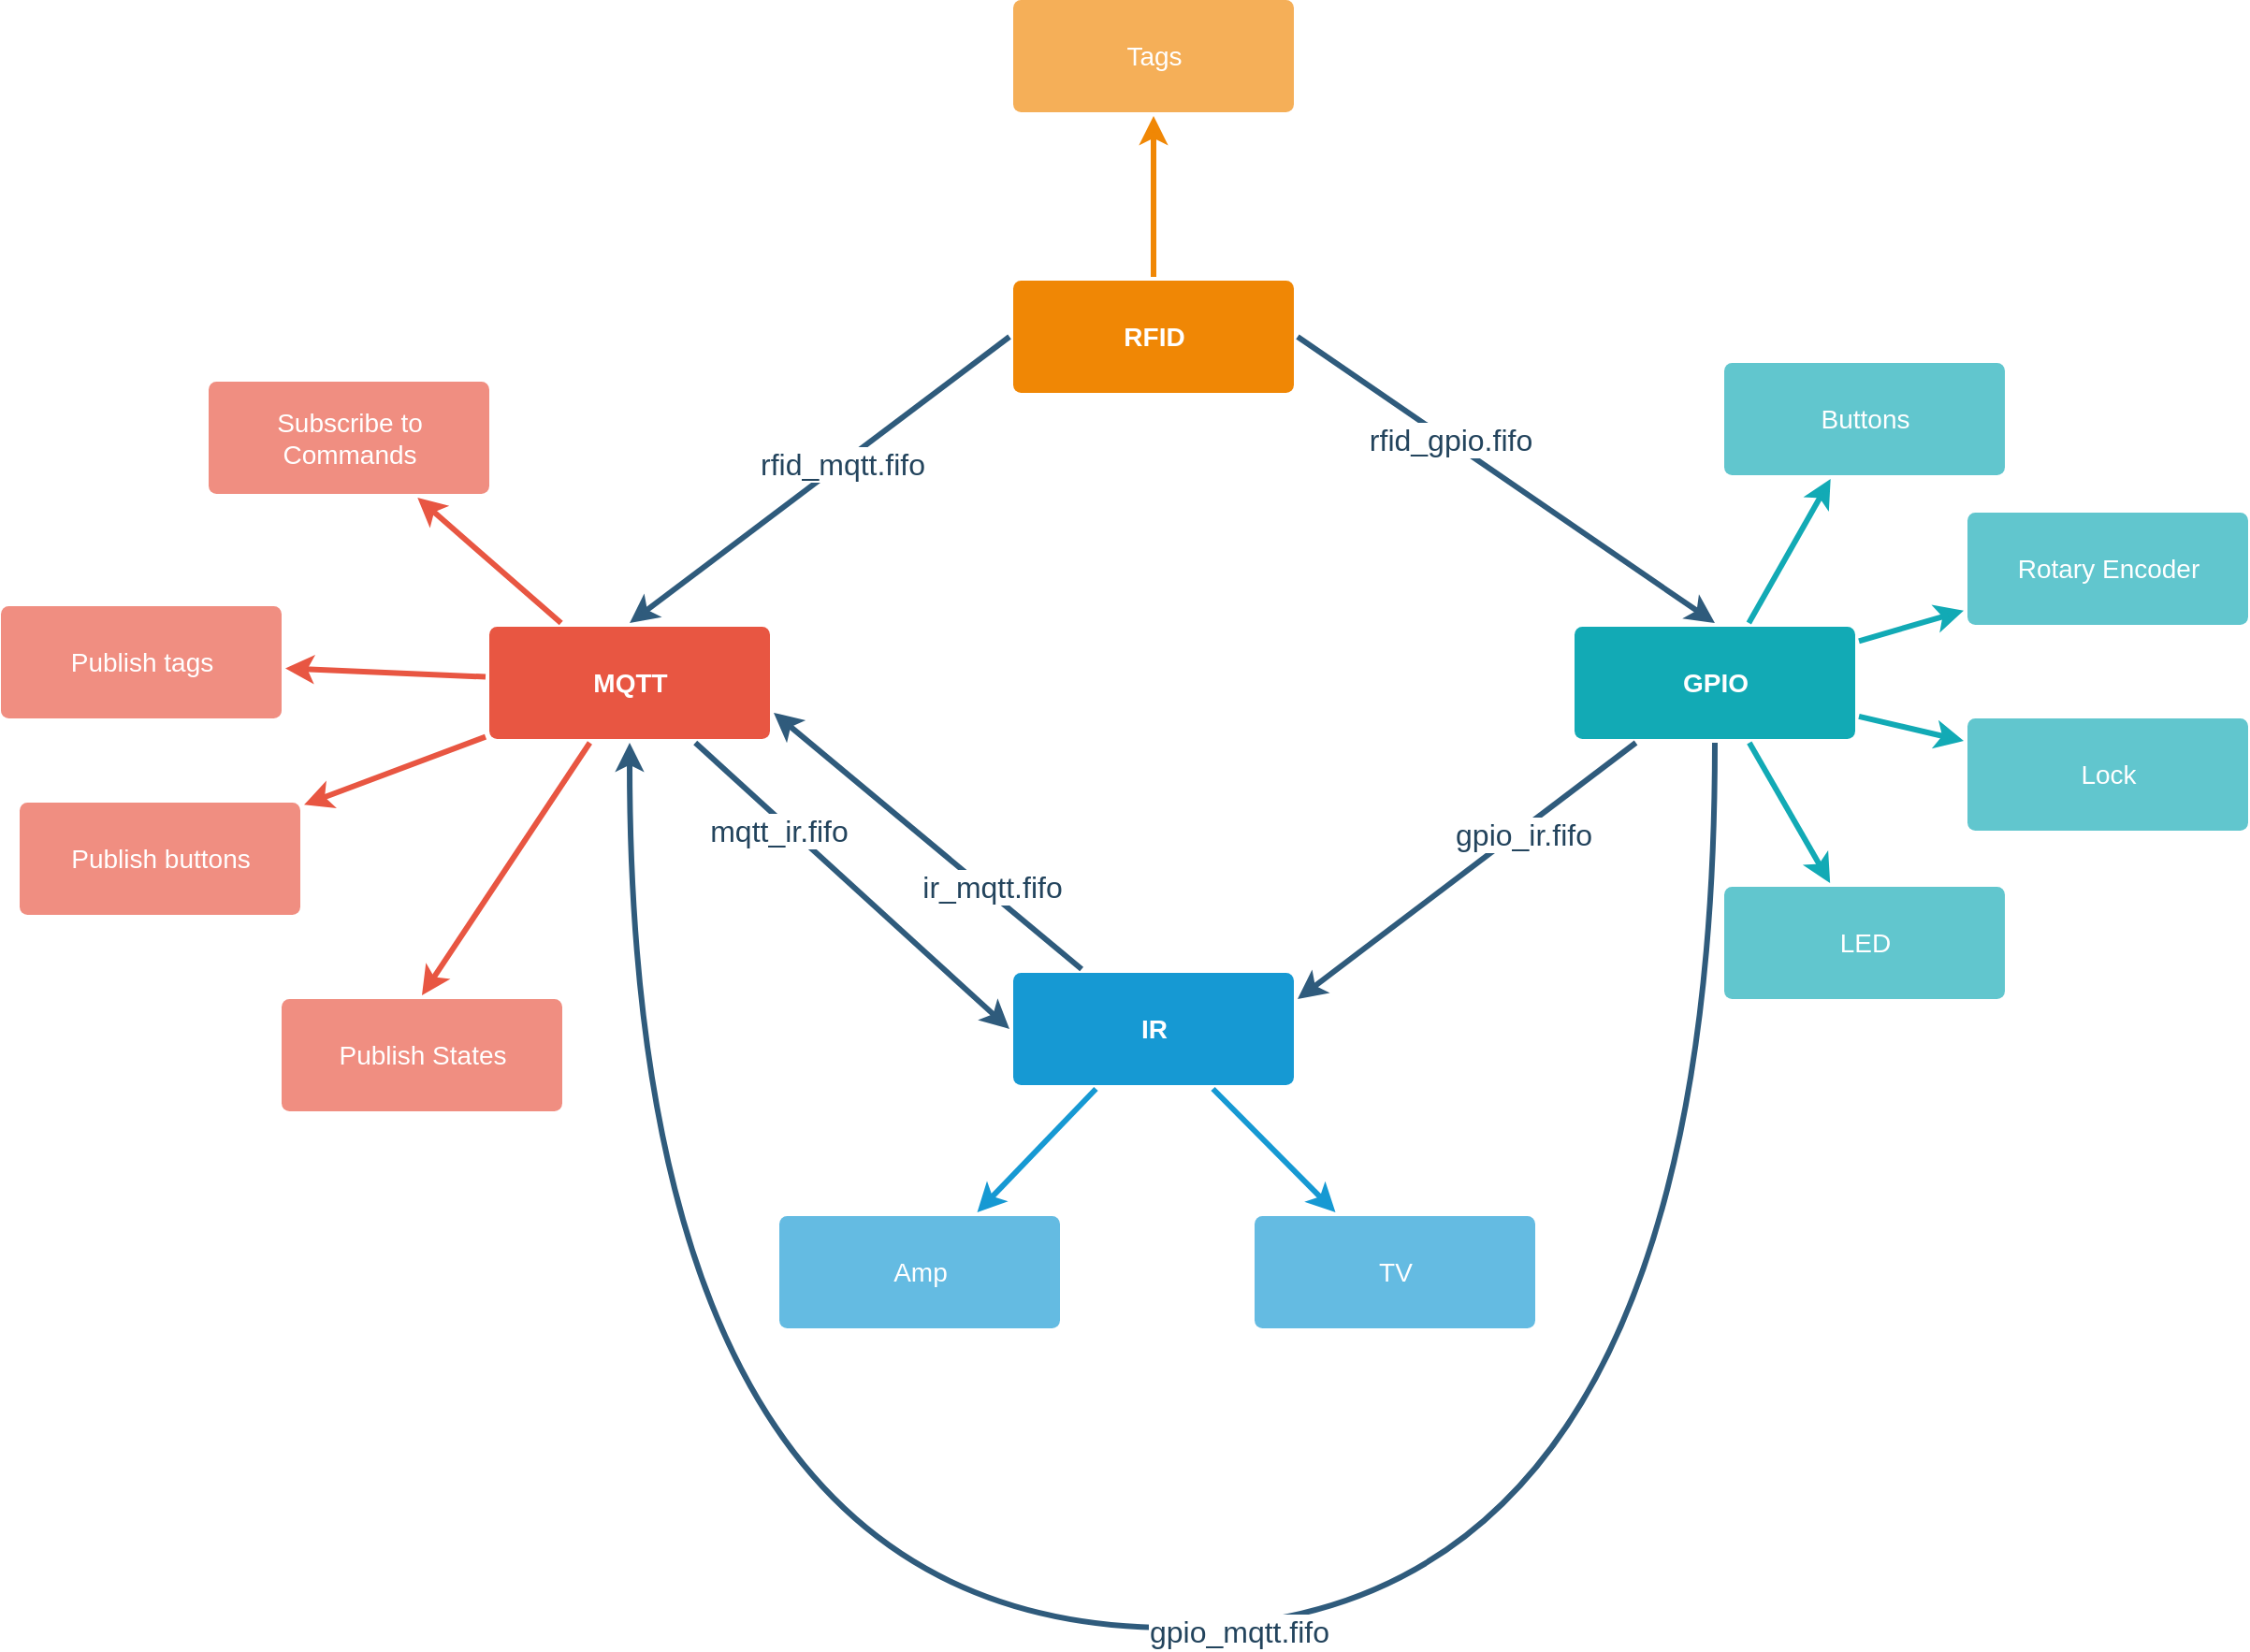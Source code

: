 <mxfile version="10.7.6" type="onedrive"><diagram id="6a731a19-8d31-9384-78a2-239565b7b9f0" name="Decentralized"><mxGraphModel dx="2323" dy="1327" grid="1" gridSize="10" guides="1" tooltips="1" connect="1" arrows="1" fold="1" page="1" pageScale="1" pageWidth="1169" pageHeight="827" background="#ffffff" math="0" shadow="0"><root><mxCell id="0"/><mxCell id="1" parent="0"/><mxCell id="1750" value="" style="edgeStyle=none;rounded=1;jumpStyle=none;html=1;shadow=0;labelBackgroundColor=none;startArrow=none;startFill=0;jettySize=auto;orthogonalLoop=1;strokeColor=#E85642;strokeWidth=3;fontFamily=Helvetica;fontSize=14;fontColor=#FFFFFF;spacing=5;fontStyle=1;fillColor=#b0e3e6;" parent="1" source="1753" target="1756" edge="1"><mxGeometry relative="1" as="geometry"/></mxCell><mxCell id="1751" value="" style="edgeStyle=none;rounded=1;jumpStyle=none;html=1;shadow=0;labelBackgroundColor=none;startArrow=none;startFill=0;jettySize=auto;orthogonalLoop=1;strokeColor=#E85642;strokeWidth=3;fontFamily=Helvetica;fontSize=14;fontColor=#FFFFFF;spacing=5;fontStyle=1;fillColor=#b0e3e6;" parent="1" source="1753" target="1755" edge="1"><mxGeometry relative="1" as="geometry"/></mxCell><mxCell id="1752" value="" style="edgeStyle=none;rounded=1;jumpStyle=none;html=1;shadow=0;labelBackgroundColor=none;startArrow=none;startFill=0;jettySize=auto;orthogonalLoop=1;strokeColor=#E85642;strokeWidth=3;fontFamily=Helvetica;fontSize=14;fontColor=#FFFFFF;spacing=5;fontStyle=1;fillColor=#b0e3e6;" parent="1" source="1753" target="1754" edge="1"><mxGeometry relative="1" as="geometry"/></mxCell><mxCell id="GbNOsJLFc8LPjVweb7Nl-1782" style="edgeStyle=none;orthogonalLoop=1;jettySize=auto;html=1;entryX=0.5;entryY=0;entryDx=0;entryDy=0;shadow=0;labelBackgroundColor=none;startFill=0;strokeColor=#E85642;strokeWidth=3;fillColor=#b0e3e6;fontSize=14;fontColor=#FFFFFF;" parent="1" source="1753" target="GbNOsJLFc8LPjVweb7Nl-1780" edge="1"><mxGeometry relative="1" as="geometry"/></mxCell><mxCell id="GbNOsJLFc8LPjVweb7Nl-1786" style="edgeStyle=none;rounded=0;orthogonalLoop=1;jettySize=auto;html=1;entryX=0;entryY=0.5;entryDx=0;entryDy=0;shadow=0;labelBackgroundColor=none;startFill=0;endFill=1;strokeColor=#2F5B7C;strokeWidth=3;fontSize=16;fontColor=#23445D;" parent="1" source="1753" target="1760" edge="1"><mxGeometry relative="1" as="geometry"/></mxCell><mxCell id="GbNOsJLFc8LPjVweb7Nl-1798" value="mqtt_ir.fifo&lt;br&gt;" style="text;html=1;resizable=0;points=[];align=center;verticalAlign=middle;labelBackgroundColor=#ffffff;fontSize=16;fontColor=#23445D;" parent="GbNOsJLFc8LPjVweb7Nl-1786" vertex="1" connectable="0"><mxGeometry x="-0.162" y="2" relative="1" as="geometry"><mxPoint x="-27" y="-15.5" as="offset"/></mxGeometry></mxCell><mxCell id="1753" value="MQTT" style="rounded=1;whiteSpace=wrap;html=1;shadow=0;labelBackgroundColor=none;strokeColor=none;strokeWidth=3;fillColor=#e85642;fontFamily=Helvetica;fontSize=14;fontColor=#FFFFFF;align=center;spacing=5;fontStyle=1;arcSize=7;perimeterSpacing=2;" parent="1" vertex="1"><mxGeometry x="791.5" y="805" width="150" height="60" as="geometry"/></mxCell><mxCell id="1754" value="Publish buttons" style="rounded=1;whiteSpace=wrap;html=1;shadow=0;labelBackgroundColor=none;strokeColor=none;strokeWidth=3;fillColor=#f08e81;fontFamily=Helvetica;fontSize=14;fontColor=#FFFFFF;align=center;spacing=5;fontStyle=0;arcSize=7;perimeterSpacing=2;" parent="1" vertex="1"><mxGeometry x="540.5" y="899" width="150" height="60" as="geometry"/></mxCell><mxCell id="1755" value="Publish tags" style="rounded=1;whiteSpace=wrap;html=1;shadow=0;labelBackgroundColor=none;strokeColor=none;strokeWidth=3;fillColor=#f08e81;fontFamily=Helvetica;fontSize=14;fontColor=#FFFFFF;align=center;spacing=5;fontStyle=0;arcSize=7;perimeterSpacing=2;" parent="1" vertex="1"><mxGeometry x="530.5" y="794" width="150" height="60" as="geometry"/></mxCell><mxCell id="1756" value="Subscribe to Commands" style="rounded=1;whiteSpace=wrap;html=1;shadow=0;labelBackgroundColor=none;strokeColor=none;strokeWidth=3;fillColor=#f08e81;fontFamily=Helvetica;fontSize=14;fontColor=#FFFFFF;align=center;spacing=5;fontStyle=0;arcSize=7;perimeterSpacing=2;" parent="1" vertex="1"><mxGeometry x="641.5" y="674" width="150" height="60" as="geometry"/></mxCell><mxCell id="1757" value="" style="edgeStyle=none;rounded=0;jumpStyle=none;html=1;shadow=0;labelBackgroundColor=none;startArrow=none;startFill=0;endArrow=classic;endFill=1;jettySize=auto;orthogonalLoop=1;strokeColor=#1699D3;strokeWidth=3;fontFamily=Helvetica;fontSize=14;fontColor=#FFFFFF;spacing=5;" parent="1" source="1760" target="1763" edge="1"><mxGeometry relative="1" as="geometry"/></mxCell><mxCell id="1758" value="" style="edgeStyle=none;rounded=0;jumpStyle=none;html=1;shadow=0;labelBackgroundColor=none;startArrow=none;startFill=0;endArrow=classic;endFill=1;jettySize=auto;orthogonalLoop=1;strokeColor=#1699D3;strokeWidth=3;fontFamily=Helvetica;fontSize=14;fontColor=#FFFFFF;spacing=5;" parent="1" source="1760" target="1762" edge="1"><mxGeometry relative="1" as="geometry"/></mxCell><mxCell id="GbNOsJLFc8LPjVweb7Nl-1788" style="edgeStyle=none;rounded=0;orthogonalLoop=1;jettySize=auto;html=1;entryX=1;entryY=0.75;entryDx=0;entryDy=0;shadow=0;labelBackgroundColor=none;startFill=0;endFill=1;strokeColor=#2F5B7C;strokeWidth=3;fontSize=16;fontColor=#23445D;" parent="1" source="1760" target="1753" edge="1"><mxGeometry relative="1" as="geometry"/></mxCell><mxCell id="GbNOsJLFc8LPjVweb7Nl-1799" value="ir_mqtt.fifo" style="text;html=1;resizable=0;points=[];align=center;verticalAlign=middle;labelBackgroundColor=#ffffff;fontSize=16;fontColor=#23445D;" parent="GbNOsJLFc8LPjVweb7Nl-1788" vertex="1" connectable="0"><mxGeometry x="-0.236" y="-1" relative="1" as="geometry"><mxPoint x="14" y="9" as="offset"/></mxGeometry></mxCell><mxCell id="1760" value="IR" style="rounded=1;whiteSpace=wrap;html=1;shadow=0;labelBackgroundColor=none;strokeColor=none;strokeWidth=3;fillColor=#1699d3;fontFamily=Helvetica;fontSize=14;fontColor=#FFFFFF;align=center;spacing=5;fontStyle=1;arcSize=7;perimeterSpacing=2;" parent="1" vertex="1"><mxGeometry x="1071.5" y="990" width="150" height="60" as="geometry"/></mxCell><mxCell id="1762" value="TV" style="rounded=1;whiteSpace=wrap;html=1;shadow=0;labelBackgroundColor=none;strokeColor=none;strokeWidth=3;fillColor=#64bbe2;fontFamily=Helvetica;fontSize=14;fontColor=#FFFFFF;align=center;spacing=5;arcSize=7;perimeterSpacing=2;" parent="1" vertex="1"><mxGeometry x="1200.5" y="1120" width="150" height="60" as="geometry"/></mxCell><mxCell id="1763" value="Amp" style="rounded=1;whiteSpace=wrap;html=1;shadow=0;labelBackgroundColor=none;strokeColor=none;strokeWidth=3;fillColor=#64bbe2;fontFamily=Helvetica;fontSize=14;fontColor=#FFFFFF;align=center;spacing=5;arcSize=7;perimeterSpacing=2;" parent="1" vertex="1"><mxGeometry x="946.5" y="1120" width="150" height="60" as="geometry"/></mxCell><mxCell id="GbNOsJLFc8LPjVweb7Nl-1784" style="edgeStyle=none;rounded=0;orthogonalLoop=1;jettySize=auto;html=1;exitX=0;exitY=0.5;exitDx=0;exitDy=0;entryX=0.5;entryY=0;entryDx=0;entryDy=0;shadow=0;labelBackgroundColor=none;startFill=0;endFill=1;strokeColor=#2F5B7C;strokeWidth=3;fontSize=16;fontColor=#23445D;" parent="1" source="1764" target="1753" edge="1"><mxGeometry relative="1" as="geometry"/></mxCell><mxCell id="GbNOsJLFc8LPjVweb7Nl-1801" value="rfid_mqtt.fifo" style="text;html=1;resizable=0;points=[];align=center;verticalAlign=middle;labelBackgroundColor=#ffffff;fontSize=16;fontColor=#23445D;" parent="GbNOsJLFc8LPjVweb7Nl-1784" vertex="1" connectable="0"><mxGeometry x="-0.109" relative="1" as="geometry"><mxPoint as="offset"/></mxGeometry></mxCell><mxCell id="GbNOsJLFc8LPjVweb7Nl-1792" style="edgeStyle=none;rounded=0;orthogonalLoop=1;jettySize=auto;html=1;entryX=0.5;entryY=0;entryDx=0;entryDy=0;shadow=0;labelBackgroundColor=none;startFill=0;endFill=1;strokeColor=#2F5B7C;strokeWidth=3;fontSize=16;fontColor=#23445D;exitX=1;exitY=0.5;exitDx=0;exitDy=0;" parent="1" source="1764" target="1771" edge="1"><mxGeometry relative="1" as="geometry"/></mxCell><mxCell id="GbNOsJLFc8LPjVweb7Nl-1800" value="rfid_gpio.fifo" style="text;html=1;resizable=0;points=[];align=center;verticalAlign=middle;labelBackgroundColor=#ffffff;fontSize=16;fontColor=#23445D;" parent="GbNOsJLFc8LPjVweb7Nl-1792" vertex="1" connectable="0"><mxGeometry x="-0.277" y="1" relative="1" as="geometry"><mxPoint as="offset"/></mxGeometry></mxCell><mxCell id="1764" value="RFID" style="rounded=1;whiteSpace=wrap;html=1;shadow=0;labelBackgroundColor=none;strokeColor=none;strokeWidth=3;fillColor=#F08705;fontFamily=Helvetica;fontSize=14;fontColor=#FFFFFF;align=center;spacing=5;fontStyle=1;arcSize=7;perimeterSpacing=2;" parent="1" vertex="1"><mxGeometry x="1071.5" y="620" width="150" height="60" as="geometry"/></mxCell><mxCell id="1767" value="Tags" style="rounded=1;whiteSpace=wrap;html=1;shadow=0;labelBackgroundColor=none;strokeColor=none;strokeWidth=3;fillColor=#f5af58;fontFamily=Helvetica;fontSize=14;fontColor=#FFFFFF;align=center;spacing=5;arcSize=7;perimeterSpacing=2;" parent="1" vertex="1"><mxGeometry x="1071.5" y="470" width="150" height="60" as="geometry"/></mxCell><mxCell id="1768" value="" style="edgeStyle=none;rounded=0;jumpStyle=none;html=1;shadow=0;labelBackgroundColor=none;startArrow=none;startFill=0;endArrow=classic;endFill=1;jettySize=auto;orthogonalLoop=1;strokeColor=#F08705;strokeWidth=3;fontFamily=Helvetica;fontSize=14;fontColor=#FFFFFF;spacing=5;" parent="1" source="1764" target="1767" edge="1"><mxGeometry relative="1" as="geometry"/></mxCell><mxCell id="GbNOsJLFc8LPjVweb7Nl-1790" style="edgeStyle=none;rounded=0;orthogonalLoop=1;jettySize=auto;html=1;entryX=1;entryY=0.25;entryDx=0;entryDy=0;shadow=0;labelBackgroundColor=none;startFill=0;endFill=1;strokeColor=#2F5B7C;strokeWidth=3;fontSize=16;fontColor=#23445D;" parent="1" source="1771" target="1760" edge="1"><mxGeometry relative="1" as="geometry"/></mxCell><mxCell id="GbNOsJLFc8LPjVweb7Nl-1797" value="gpio_ir.fifo" style="text;html=1;resizable=0;points=[];align=center;verticalAlign=middle;labelBackgroundColor=#ffffff;fontSize=16;fontColor=#23445D;" parent="GbNOsJLFc8LPjVweb7Nl-1790" vertex="1" connectable="0"><mxGeometry x="-0.315" y="2" relative="1" as="geometry"><mxPoint as="offset"/></mxGeometry></mxCell><mxCell id="GbNOsJLFc8LPjVweb7Nl-1794" style="edgeStyle=orthogonalEdgeStyle;rounded=0;orthogonalLoop=1;jettySize=auto;html=1;shadow=0;labelBackgroundColor=none;startFill=0;endFill=1;strokeColor=#2F5B7C;strokeWidth=3;fontSize=16;fontColor=#23445D;curved=1;entryX=0.5;entryY=1;entryDx=0;entryDy=0;" parent="1" source="1771" target="1753" edge="1"><mxGeometry relative="1" as="geometry"><mxPoint x="1430.5" y="1230" as="targetPoint"/><Array as="points"><mxPoint x="1446.5" y="1340"/><mxPoint x="866.5" y="1340"/></Array></mxGeometry></mxCell><mxCell id="GbNOsJLFc8LPjVweb7Nl-1796" value="gpio_mqtt.fifo&lt;br&gt;" style="text;html=1;resizable=0;points=[];align=center;verticalAlign=middle;labelBackgroundColor=#ffffff;fontSize=16;fontColor=#23445D;" parent="GbNOsJLFc8LPjVweb7Nl-1794" vertex="1" connectable="0"><mxGeometry x="-0.048" y="2" relative="1" as="geometry"><mxPoint x="-1" as="offset"/></mxGeometry></mxCell><mxCell id="1771" value="GPIO" style="rounded=1;whiteSpace=wrap;html=1;shadow=0;labelBackgroundColor=none;strokeColor=none;strokeWidth=3;fillColor=#12aab5;fontFamily=Helvetica;fontSize=14;fontColor=#FFFFFF;align=center;spacing=5;fontStyle=1;arcSize=7;perimeterSpacing=2;" parent="1" vertex="1"><mxGeometry x="1371.5" y="805" width="150" height="60" as="geometry"/></mxCell><mxCell id="1772" value="LED" style="rounded=1;whiteSpace=wrap;html=1;shadow=0;labelBackgroundColor=none;strokeColor=none;strokeWidth=3;fillColor=#61c6ce;fontFamily=Helvetica;fontSize=14;fontColor=#FFFFFF;align=center;spacing=5;fontStyle=0;arcSize=7;perimeterSpacing=2;" parent="1" vertex="1"><mxGeometry x="1451.5" y="944" width="150" height="60" as="geometry"/></mxCell><mxCell id="1773" value="" style="edgeStyle=none;rounded=1;jumpStyle=none;html=1;shadow=0;labelBackgroundColor=none;startArrow=none;startFill=0;jettySize=auto;orthogonalLoop=1;strokeColor=#12AAB5;strokeWidth=3;fontFamily=Helvetica;fontSize=14;fontColor=#FFFFFF;spacing=5;fontStyle=1;fillColor=#b0e3e6;" parent="1" source="1771" target="1772" edge="1"><mxGeometry relative="1" as="geometry"/></mxCell><mxCell id="1774" value="Lock" style="rounded=1;whiteSpace=wrap;html=1;shadow=0;labelBackgroundColor=none;strokeColor=none;strokeWidth=3;fillColor=#61c6ce;fontFamily=Helvetica;fontSize=14;fontColor=#FFFFFF;align=center;spacing=5;fontStyle=0;arcSize=7;perimeterSpacing=2;" parent="1" vertex="1"><mxGeometry x="1581.5" y="854" width="150" height="60" as="geometry"/></mxCell><mxCell id="1775" value="" style="edgeStyle=none;rounded=1;jumpStyle=none;html=1;shadow=0;labelBackgroundColor=none;startArrow=none;startFill=0;jettySize=auto;orthogonalLoop=1;strokeColor=#12AAB5;strokeWidth=3;fontFamily=Helvetica;fontSize=14;fontColor=#FFFFFF;spacing=5;fontStyle=1;fillColor=#b0e3e6;" parent="1" source="1771" target="1774" edge="1"><mxGeometry relative="1" as="geometry"/></mxCell><mxCell id="1776" value="Rotary Encoder" style="rounded=1;whiteSpace=wrap;html=1;shadow=0;labelBackgroundColor=none;strokeColor=none;strokeWidth=3;fillColor=#61c6ce;fontFamily=Helvetica;fontSize=14;fontColor=#FFFFFF;align=center;spacing=5;fontStyle=0;arcSize=7;perimeterSpacing=2;" parent="1" vertex="1"><mxGeometry x="1581.5" y="744" width="150" height="60" as="geometry"/></mxCell><mxCell id="1777" value="" style="edgeStyle=none;rounded=1;jumpStyle=none;html=1;shadow=0;labelBackgroundColor=none;startArrow=none;startFill=0;jettySize=auto;orthogonalLoop=1;strokeColor=#12AAB5;strokeWidth=3;fontFamily=Helvetica;fontSize=14;fontColor=#FFFFFF;spacing=5;fontStyle=1;fillColor=#b0e3e6;" parent="1" source="1771" target="1776" edge="1"><mxGeometry relative="1" as="geometry"/></mxCell><mxCell id="1778" value="Buttons" style="rounded=1;whiteSpace=wrap;html=1;shadow=0;labelBackgroundColor=none;strokeColor=none;strokeWidth=3;fillColor=#61c6ce;fontFamily=Helvetica;fontSize=14;fontColor=#FFFFFF;align=center;spacing=5;fontStyle=0;arcSize=7;perimeterSpacing=2;" parent="1" vertex="1"><mxGeometry x="1451.5" y="664" width="150" height="60" as="geometry"/></mxCell><mxCell id="1779" value="" style="edgeStyle=none;rounded=1;jumpStyle=none;html=1;shadow=0;labelBackgroundColor=none;startArrow=none;startFill=0;jettySize=auto;orthogonalLoop=1;strokeColor=#12AAB5;strokeWidth=3;fontFamily=Helvetica;fontSize=14;fontColor=#FFFFFF;spacing=5;fontStyle=1;fillColor=#b0e3e6;" parent="1" source="1771" target="1778" edge="1"><mxGeometry relative="1" as="geometry"/></mxCell><mxCell id="GbNOsJLFc8LPjVweb7Nl-1780" value="Publish States" style="rounded=1;whiteSpace=wrap;html=1;shadow=0;labelBackgroundColor=none;strokeColor=none;strokeWidth=3;fillColor=#f08e81;fontFamily=Helvetica;fontSize=14;fontColor=#FFFFFF;align=center;spacing=5;fontStyle=0;arcSize=7;perimeterSpacing=2;" parent="1" vertex="1"><mxGeometry x="680.5" y="1004" width="150" height="60" as="geometry"/></mxCell></root></mxGraphModel></diagram><diagram id="_UzOkNzWjcQeJQujhvjK" name="Centralized"><mxGraphModel dx="2323" dy="1327" grid="1" gridSize="10" guides="1" tooltips="1" connect="1" arrows="1" fold="1" page="1" pageScale="1" pageWidth="1169" pageHeight="827" math="0" shadow="0"><root><mxCell id="wWvoMx4hDaxBWg9g66rn-0"/><mxCell id="wWvoMx4hDaxBWg9g66rn-1" parent="wWvoMx4hDaxBWg9g66rn-0"/><mxCell id="u1lgVikhsjqnRJrTBYv5-2" value="" style="edgeStyle=none;rounded=0;jumpStyle=none;html=1;shadow=0;labelBackgroundColor=none;startArrow=none;startFill=0;endArrow=classic;endFill=1;jettySize=auto;orthogonalLoop=1;strokeColor=#2F5B7C;strokeWidth=3;fontFamily=Helvetica;fontSize=16;fontColor=#23445D;spacing=5;" edge="1" parent="wWvoMx4hDaxBWg9g66rn-1" source="u1lgVikhsjqnRJrTBYv5-4" target="u1lgVikhsjqnRJrTBYv5-19"><mxGeometry relative="1" as="geometry"/></mxCell><mxCell id="IvElIY3BpooZpLZQwArD-3" style="edgeStyle=none;rounded=0;orthogonalLoop=1;jettySize=auto;html=1;exitX=0;exitY=0.25;exitDx=0;exitDy=0;entryX=1;entryY=0.25;entryDx=0;entryDy=0;shadow=0;labelBackgroundColor=none;startFill=0;endFill=1;strokeColor=#2F5B7C;strokeWidth=3;fontSize=16;fontColor=#23445D;" edge="1" parent="wWvoMx4hDaxBWg9g66rn-1" source="u1lgVikhsjqnRJrTBYv5-4" target="u1lgVikhsjqnRJrTBYv5-11"><mxGeometry relative="1" as="geometry"/></mxCell><mxCell id="IvElIY3BpooZpLZQwArD-6" style="edgeStyle=none;rounded=0;orthogonalLoop=1;jettySize=auto;html=1;exitX=1;exitY=0.25;exitDx=0;exitDy=0;entryX=0;entryY=0.25;entryDx=0;entryDy=0;shadow=0;labelBackgroundColor=none;startFill=0;endFill=1;strokeColor=#2F5B7C;strokeWidth=3;fontSize=16;fontColor=#23445D;" edge="1" parent="wWvoMx4hDaxBWg9g66rn-1" source="u1lgVikhsjqnRJrTBYv5-4" target="u1lgVikhsjqnRJrTBYv5-33"><mxGeometry relative="1" as="geometry"/></mxCell><mxCell id="u1lgVikhsjqnRJrTBYv5-4" value="coordinator&lt;br&gt;" style="rounded=1;whiteSpace=wrap;html=1;shadow=0;labelBackgroundColor=none;strokeColor=none;strokeWidth=3;fillColor=#2F5B7C;fontFamily=Helvetica;fontSize=16;fontColor=#FFFFFF;align=center;fontStyle=1;spacing=5;arcSize=7;perimeterSpacing=2;" vertex="1" parent="wWvoMx4hDaxBWg9g66rn-1"><mxGeometry x="1071.5" y="800" width="150" height="70" as="geometry"/></mxCell><mxCell id="u1lgVikhsjqnRJrTBYv5-5" value="" style="edgeStyle=none;rounded=1;jumpStyle=none;html=1;shadow=0;labelBackgroundColor=none;startArrow=none;startFill=0;jettySize=auto;orthogonalLoop=1;strokeColor=#E85642;strokeWidth=3;fontFamily=Helvetica;fontSize=14;fontColor=#FFFFFF;spacing=5;fontStyle=1;fillColor=#b0e3e6;" edge="1" parent="wWvoMx4hDaxBWg9g66rn-1" source="u1lgVikhsjqnRJrTBYv5-11" target="u1lgVikhsjqnRJrTBYv5-14"><mxGeometry relative="1" as="geometry"/></mxCell><mxCell id="u1lgVikhsjqnRJrTBYv5-6" value="" style="edgeStyle=none;rounded=1;jumpStyle=none;html=1;shadow=0;labelBackgroundColor=none;startArrow=none;startFill=0;jettySize=auto;orthogonalLoop=1;strokeColor=#E85642;strokeWidth=3;fontFamily=Helvetica;fontSize=14;fontColor=#FFFFFF;spacing=5;fontStyle=1;fillColor=#b0e3e6;" edge="1" parent="wWvoMx4hDaxBWg9g66rn-1" source="u1lgVikhsjqnRJrTBYv5-11" target="u1lgVikhsjqnRJrTBYv5-13"><mxGeometry relative="1" as="geometry"/></mxCell><mxCell id="u1lgVikhsjqnRJrTBYv5-7" value="" style="edgeStyle=none;rounded=1;jumpStyle=none;html=1;shadow=0;labelBackgroundColor=none;startArrow=none;startFill=0;jettySize=auto;orthogonalLoop=1;strokeColor=#E85642;strokeWidth=3;fontFamily=Helvetica;fontSize=14;fontColor=#FFFFFF;spacing=5;fontStyle=1;fillColor=#b0e3e6;" edge="1" parent="wWvoMx4hDaxBWg9g66rn-1" source="u1lgVikhsjqnRJrTBYv5-11" target="u1lgVikhsjqnRJrTBYv5-12"><mxGeometry relative="1" as="geometry"/></mxCell><mxCell id="u1lgVikhsjqnRJrTBYv5-8" style="edgeStyle=none;orthogonalLoop=1;jettySize=auto;html=1;entryX=0.5;entryY=0;entryDx=0;entryDy=0;shadow=0;labelBackgroundColor=none;startFill=0;strokeColor=#E85642;strokeWidth=3;fillColor=#b0e3e6;fontSize=14;fontColor=#FFFFFF;" edge="1" parent="wWvoMx4hDaxBWg9g66rn-1" source="u1lgVikhsjqnRJrTBYv5-11" target="u1lgVikhsjqnRJrTBYv5-42"><mxGeometry relative="1" as="geometry"/></mxCell><mxCell id="IvElIY3BpooZpLZQwArD-4" style="edgeStyle=none;rounded=0;orthogonalLoop=1;jettySize=auto;html=1;exitX=1;exitY=0.75;exitDx=0;exitDy=0;entryX=0;entryY=0.75;entryDx=0;entryDy=0;shadow=0;labelBackgroundColor=none;startFill=0;endFill=1;strokeColor=#2F5B7C;strokeWidth=3;fontSize=16;fontColor=#23445D;" edge="1" parent="wWvoMx4hDaxBWg9g66rn-1" source="u1lgVikhsjqnRJrTBYv5-11" target="u1lgVikhsjqnRJrTBYv5-4"><mxGeometry relative="1" as="geometry"/></mxCell><mxCell id="u1lgVikhsjqnRJrTBYv5-11" value="MQTT" style="rounded=1;whiteSpace=wrap;html=1;shadow=0;labelBackgroundColor=none;strokeColor=none;strokeWidth=3;fillColor=#e85642;fontFamily=Helvetica;fontSize=14;fontColor=#FFFFFF;align=center;spacing=5;fontStyle=1;arcSize=7;perimeterSpacing=2;" vertex="1" parent="wWvoMx4hDaxBWg9g66rn-1"><mxGeometry x="791.5" y="805" width="150" height="60" as="geometry"/></mxCell><mxCell id="u1lgVikhsjqnRJrTBYv5-12" value="Publish buttons" style="rounded=1;whiteSpace=wrap;html=1;shadow=0;labelBackgroundColor=none;strokeColor=none;strokeWidth=3;fillColor=#f08e81;fontFamily=Helvetica;fontSize=14;fontColor=#FFFFFF;align=center;spacing=5;fontStyle=0;arcSize=7;perimeterSpacing=2;" vertex="1" parent="wWvoMx4hDaxBWg9g66rn-1"><mxGeometry x="540.5" y="899" width="150" height="60" as="geometry"/></mxCell><mxCell id="u1lgVikhsjqnRJrTBYv5-13" value="Publish tags" style="rounded=1;whiteSpace=wrap;html=1;shadow=0;labelBackgroundColor=none;strokeColor=none;strokeWidth=3;fillColor=#f08e81;fontFamily=Helvetica;fontSize=14;fontColor=#FFFFFF;align=center;spacing=5;fontStyle=0;arcSize=7;perimeterSpacing=2;" vertex="1" parent="wWvoMx4hDaxBWg9g66rn-1"><mxGeometry x="530.5" y="794" width="150" height="60" as="geometry"/></mxCell><mxCell id="u1lgVikhsjqnRJrTBYv5-14" value="Subscribe to Commands" style="rounded=1;whiteSpace=wrap;html=1;shadow=0;labelBackgroundColor=none;strokeColor=none;strokeWidth=3;fillColor=#f08e81;fontFamily=Helvetica;fontSize=14;fontColor=#FFFFFF;align=center;spacing=5;fontStyle=0;arcSize=7;perimeterSpacing=2;" vertex="1" parent="wWvoMx4hDaxBWg9g66rn-1"><mxGeometry x="641.5" y="674" width="150" height="60" as="geometry"/></mxCell><mxCell id="u1lgVikhsjqnRJrTBYv5-15" value="" style="edgeStyle=none;rounded=0;jumpStyle=none;html=1;shadow=0;labelBackgroundColor=none;startArrow=none;startFill=0;endArrow=classic;endFill=1;jettySize=auto;orthogonalLoop=1;strokeColor=#1699D3;strokeWidth=3;fontFamily=Helvetica;fontSize=14;fontColor=#FFFFFF;spacing=5;" edge="1" parent="wWvoMx4hDaxBWg9g66rn-1" source="u1lgVikhsjqnRJrTBYv5-19" target="u1lgVikhsjqnRJrTBYv5-21"><mxGeometry relative="1" as="geometry"/></mxCell><mxCell id="u1lgVikhsjqnRJrTBYv5-16" value="" style="edgeStyle=none;rounded=0;jumpStyle=none;html=1;shadow=0;labelBackgroundColor=none;startArrow=none;startFill=0;endArrow=classic;endFill=1;jettySize=auto;orthogonalLoop=1;strokeColor=#1699D3;strokeWidth=3;fontFamily=Helvetica;fontSize=14;fontColor=#FFFFFF;spacing=5;" edge="1" parent="wWvoMx4hDaxBWg9g66rn-1" source="u1lgVikhsjqnRJrTBYv5-19" target="u1lgVikhsjqnRJrTBYv5-20"><mxGeometry relative="1" as="geometry"/></mxCell><mxCell id="u1lgVikhsjqnRJrTBYv5-19" value="IR" style="rounded=1;whiteSpace=wrap;html=1;shadow=0;labelBackgroundColor=none;strokeColor=none;strokeWidth=3;fillColor=#1699d3;fontFamily=Helvetica;fontSize=14;fontColor=#FFFFFF;align=center;spacing=5;fontStyle=1;arcSize=7;perimeterSpacing=2;" vertex="1" parent="wWvoMx4hDaxBWg9g66rn-1"><mxGeometry x="1071.5" y="990" width="150" height="60" as="geometry"/></mxCell><mxCell id="u1lgVikhsjqnRJrTBYv5-20" value="TV" style="rounded=1;whiteSpace=wrap;html=1;shadow=0;labelBackgroundColor=none;strokeColor=none;strokeWidth=3;fillColor=#64bbe2;fontFamily=Helvetica;fontSize=14;fontColor=#FFFFFF;align=center;spacing=5;arcSize=7;perimeterSpacing=2;" vertex="1" parent="wWvoMx4hDaxBWg9g66rn-1"><mxGeometry x="1200.5" y="1120" width="150" height="60" as="geometry"/></mxCell><mxCell id="u1lgVikhsjqnRJrTBYv5-21" value="Amp" style="rounded=1;whiteSpace=wrap;html=1;shadow=0;labelBackgroundColor=none;strokeColor=none;strokeWidth=3;fillColor=#64bbe2;fontFamily=Helvetica;fontSize=14;fontColor=#FFFFFF;align=center;spacing=5;arcSize=7;perimeterSpacing=2;" vertex="1" parent="wWvoMx4hDaxBWg9g66rn-1"><mxGeometry x="946.5" y="1120" width="150" height="60" as="geometry"/></mxCell><mxCell id="IvElIY3BpooZpLZQwArD-5" style="edgeStyle=none;rounded=0;orthogonalLoop=1;jettySize=auto;html=1;entryX=0.5;entryY=0;entryDx=0;entryDy=0;shadow=0;labelBackgroundColor=none;startFill=0;endFill=1;strokeColor=#2F5B7C;strokeWidth=3;fontSize=16;fontColor=#23445D;" edge="1" parent="wWvoMx4hDaxBWg9g66rn-1" source="u1lgVikhsjqnRJrTBYv5-26" target="u1lgVikhsjqnRJrTBYv5-4"><mxGeometry relative="1" as="geometry"/></mxCell><mxCell id="u1lgVikhsjqnRJrTBYv5-26" value="RFID" style="rounded=1;whiteSpace=wrap;html=1;shadow=0;labelBackgroundColor=none;strokeColor=none;strokeWidth=3;fillColor=#F08705;fontFamily=Helvetica;fontSize=14;fontColor=#FFFFFF;align=center;spacing=5;fontStyle=1;arcSize=7;perimeterSpacing=2;" vertex="1" parent="wWvoMx4hDaxBWg9g66rn-1"><mxGeometry x="1071.5" y="620" width="150" height="60" as="geometry"/></mxCell><mxCell id="u1lgVikhsjqnRJrTBYv5-27" value="Tags" style="rounded=1;whiteSpace=wrap;html=1;shadow=0;labelBackgroundColor=none;strokeColor=none;strokeWidth=3;fillColor=#f5af58;fontFamily=Helvetica;fontSize=14;fontColor=#FFFFFF;align=center;spacing=5;arcSize=7;perimeterSpacing=2;" vertex="1" parent="wWvoMx4hDaxBWg9g66rn-1"><mxGeometry x="1071.5" y="470" width="150" height="60" as="geometry"/></mxCell><mxCell id="u1lgVikhsjqnRJrTBYv5-28" value="" style="edgeStyle=none;rounded=0;jumpStyle=none;html=1;shadow=0;labelBackgroundColor=none;startArrow=none;startFill=0;endArrow=classic;endFill=1;jettySize=auto;orthogonalLoop=1;strokeColor=#F08705;strokeWidth=3;fontFamily=Helvetica;fontSize=14;fontColor=#FFFFFF;spacing=5;" edge="1" parent="wWvoMx4hDaxBWg9g66rn-1" source="u1lgVikhsjqnRJrTBYv5-26" target="u1lgVikhsjqnRJrTBYv5-27"><mxGeometry relative="1" as="geometry"/></mxCell><mxCell id="IvElIY3BpooZpLZQwArD-7" style="edgeStyle=none;rounded=0;orthogonalLoop=1;jettySize=auto;html=1;exitX=0;exitY=0.75;exitDx=0;exitDy=0;entryX=1;entryY=0.75;entryDx=0;entryDy=0;shadow=0;labelBackgroundColor=none;startFill=0;endFill=1;strokeColor=#2F5B7C;strokeWidth=3;fontSize=16;fontColor=#23445D;" edge="1" parent="wWvoMx4hDaxBWg9g66rn-1" source="u1lgVikhsjqnRJrTBYv5-33" target="u1lgVikhsjqnRJrTBYv5-4"><mxGeometry relative="1" as="geometry"/></mxCell><mxCell id="u1lgVikhsjqnRJrTBYv5-33" value="GPIO" style="rounded=1;whiteSpace=wrap;html=1;shadow=0;labelBackgroundColor=none;strokeColor=none;strokeWidth=3;fillColor=#12aab5;fontFamily=Helvetica;fontSize=14;fontColor=#FFFFFF;align=center;spacing=5;fontStyle=1;arcSize=7;perimeterSpacing=2;" vertex="1" parent="wWvoMx4hDaxBWg9g66rn-1"><mxGeometry x="1371.5" y="805" width="150" height="60" as="geometry"/></mxCell><mxCell id="u1lgVikhsjqnRJrTBYv5-34" value="LED" style="rounded=1;whiteSpace=wrap;html=1;shadow=0;labelBackgroundColor=none;strokeColor=none;strokeWidth=3;fillColor=#61c6ce;fontFamily=Helvetica;fontSize=14;fontColor=#FFFFFF;align=center;spacing=5;fontStyle=0;arcSize=7;perimeterSpacing=2;" vertex="1" parent="wWvoMx4hDaxBWg9g66rn-1"><mxGeometry x="1451.5" y="944" width="150" height="60" as="geometry"/></mxCell><mxCell id="u1lgVikhsjqnRJrTBYv5-35" value="" style="edgeStyle=none;rounded=1;jumpStyle=none;html=1;shadow=0;labelBackgroundColor=none;startArrow=none;startFill=0;jettySize=auto;orthogonalLoop=1;strokeColor=#12AAB5;strokeWidth=3;fontFamily=Helvetica;fontSize=14;fontColor=#FFFFFF;spacing=5;fontStyle=1;fillColor=#b0e3e6;" edge="1" parent="wWvoMx4hDaxBWg9g66rn-1" source="u1lgVikhsjqnRJrTBYv5-33" target="u1lgVikhsjqnRJrTBYv5-34"><mxGeometry relative="1" as="geometry"/></mxCell><mxCell id="u1lgVikhsjqnRJrTBYv5-36" value="Lock" style="rounded=1;whiteSpace=wrap;html=1;shadow=0;labelBackgroundColor=none;strokeColor=none;strokeWidth=3;fillColor=#61c6ce;fontFamily=Helvetica;fontSize=14;fontColor=#FFFFFF;align=center;spacing=5;fontStyle=0;arcSize=7;perimeterSpacing=2;" vertex="1" parent="wWvoMx4hDaxBWg9g66rn-1"><mxGeometry x="1581.5" y="854" width="150" height="60" as="geometry"/></mxCell><mxCell id="u1lgVikhsjqnRJrTBYv5-37" value="" style="edgeStyle=none;rounded=1;jumpStyle=none;html=1;shadow=0;labelBackgroundColor=none;startArrow=none;startFill=0;jettySize=auto;orthogonalLoop=1;strokeColor=#12AAB5;strokeWidth=3;fontFamily=Helvetica;fontSize=14;fontColor=#FFFFFF;spacing=5;fontStyle=1;fillColor=#b0e3e6;" edge="1" parent="wWvoMx4hDaxBWg9g66rn-1" source="u1lgVikhsjqnRJrTBYv5-33" target="u1lgVikhsjqnRJrTBYv5-36"><mxGeometry relative="1" as="geometry"/></mxCell><mxCell id="u1lgVikhsjqnRJrTBYv5-38" value="Rotary Encoder" style="rounded=1;whiteSpace=wrap;html=1;shadow=0;labelBackgroundColor=none;strokeColor=none;strokeWidth=3;fillColor=#61c6ce;fontFamily=Helvetica;fontSize=14;fontColor=#FFFFFF;align=center;spacing=5;fontStyle=0;arcSize=7;perimeterSpacing=2;" vertex="1" parent="wWvoMx4hDaxBWg9g66rn-1"><mxGeometry x="1581.5" y="744" width="150" height="60" as="geometry"/></mxCell><mxCell id="u1lgVikhsjqnRJrTBYv5-39" value="" style="edgeStyle=none;rounded=1;jumpStyle=none;html=1;shadow=0;labelBackgroundColor=none;startArrow=none;startFill=0;jettySize=auto;orthogonalLoop=1;strokeColor=#12AAB5;strokeWidth=3;fontFamily=Helvetica;fontSize=14;fontColor=#FFFFFF;spacing=5;fontStyle=1;fillColor=#b0e3e6;" edge="1" parent="wWvoMx4hDaxBWg9g66rn-1" source="u1lgVikhsjqnRJrTBYv5-33" target="u1lgVikhsjqnRJrTBYv5-38"><mxGeometry relative="1" as="geometry"/></mxCell><mxCell id="u1lgVikhsjqnRJrTBYv5-40" value="Buttons" style="rounded=1;whiteSpace=wrap;html=1;shadow=0;labelBackgroundColor=none;strokeColor=none;strokeWidth=3;fillColor=#61c6ce;fontFamily=Helvetica;fontSize=14;fontColor=#FFFFFF;align=center;spacing=5;fontStyle=0;arcSize=7;perimeterSpacing=2;" vertex="1" parent="wWvoMx4hDaxBWg9g66rn-1"><mxGeometry x="1451.5" y="664" width="150" height="60" as="geometry"/></mxCell><mxCell id="u1lgVikhsjqnRJrTBYv5-41" value="" style="edgeStyle=none;rounded=1;jumpStyle=none;html=1;shadow=0;labelBackgroundColor=none;startArrow=none;startFill=0;jettySize=auto;orthogonalLoop=1;strokeColor=#12AAB5;strokeWidth=3;fontFamily=Helvetica;fontSize=14;fontColor=#FFFFFF;spacing=5;fontStyle=1;fillColor=#b0e3e6;" edge="1" parent="wWvoMx4hDaxBWg9g66rn-1" source="u1lgVikhsjqnRJrTBYv5-33" target="u1lgVikhsjqnRJrTBYv5-40"><mxGeometry relative="1" as="geometry"/></mxCell><mxCell id="u1lgVikhsjqnRJrTBYv5-42" value="Publish States" style="rounded=1;whiteSpace=wrap;html=1;shadow=0;labelBackgroundColor=none;strokeColor=none;strokeWidth=3;fillColor=#f08e81;fontFamily=Helvetica;fontSize=14;fontColor=#FFFFFF;align=center;spacing=5;fontStyle=0;arcSize=7;perimeterSpacing=2;" vertex="1" parent="wWvoMx4hDaxBWg9g66rn-1"><mxGeometry x="680.5" y="1004" width="150" height="60" as="geometry"/></mxCell></root></mxGraphModel></diagram><diagram id="4QDrWs_x5qKWcO5r6vEE" name="System"><mxGraphModel dx="3983" dy="2274" grid="1" gridSize="10" guides="1" tooltips="1" connect="1" arrows="1" fold="1" page="1" pageScale="1" pageWidth="4681" pageHeight="3300" math="0" shadow="0"><root><mxCell id="24q_nQ-r86jzeD_QOISp-0"/><mxCell id="24q_nQ-r86jzeD_QOISp-1" parent="24q_nQ-r86jzeD_QOISp-0"/><mxCell id="1Y_i2secUEnPUlDazCZ7-0" value="OUTPUTS:&lt;br&gt;&lt;ul&gt;&lt;li style=&quot;text-align: left&quot;&gt;LED&lt;/li&gt;&lt;li style=&quot;text-align: left&quot;&gt;Lock&lt;/li&gt;&lt;li style=&quot;text-align: left&quot;&gt;States&lt;/li&gt;&lt;li style=&quot;text-align: left&quot;&gt;IR&lt;/li&gt;&lt;/ul&gt;" style="verticalLabelPosition=middle;verticalAlign=middle;html=1;strokeWidth=2;shape=offPageConnector;size=0.4;fontSize=16;fontColor=#A9C4EB;arcSize=12;labelPosition=center;align=center;" vertex="1" parent="24q_nQ-r86jzeD_QOISp-1"><mxGeometry x="245" y="78" width="115" height="150" as="geometry"/></mxCell><mxCell id="1Y_i2secUEnPUlDazCZ7-1" value="&lt;div style=&quot;text-align: center&quot;&gt;&lt;span&gt;INPUTS:&lt;/span&gt;&lt;/div&gt;&lt;ul&gt;&lt;li style=&quot;text-align: left&quot;&gt;Buttons&lt;/li&gt;&lt;li style=&quot;text-align: left&quot;&gt;MQTT&amp;nbsp;&lt;/li&gt;&lt;li style=&quot;text-align: left&quot;&gt;Tags&lt;/li&gt;&lt;/ul&gt;" style="verticalLabelPosition=middle;verticalAlign=middle;html=1;strokeWidth=2;shape=offPageConnector;size=0.4;fontSize=16;fontColor=#A9C4EB;arcSize=12;labelPosition=center;align=center;" vertex="1" parent="24q_nQ-r86jzeD_QOISp-1"><mxGeometry x="110" y="78" width="120" height="152" as="geometry"/></mxCell><mxCell id="1Y_i2secUEnPUlDazCZ7-2" style="edgeStyle=orthogonalEdgeStyle;curved=1;orthogonalLoop=1;jettySize=auto;html=1;exitX=0.5;exitY=1;exitDx=0;exitDy=0;exitPerimeter=0;labelBackgroundColor=none;strokeWidth=2;fontSize=16;fontColor=#A9C4EB;fillColor=#2a2a2a;arcSize=12;" edge="1" parent="24q_nQ-r86jzeD_QOISp-1" source="1Y_i2secUEnPUlDazCZ7-3" target="1Y_i2secUEnPUlDazCZ7-5"><mxGeometry relative="1" as="geometry"/></mxCell><mxCell id="1Y_i2secUEnPUlDazCZ7-3" value="Start" style="strokeWidth=2;html=1;shape=mxgraph.flowchart.start_1;whiteSpace=wrap;fontSize=16;fontColor=#A9C4EB;arcSize=12;rounded=1;labelBackgroundColor=none;endArrow=classic;" vertex="1" parent="24q_nQ-r86jzeD_QOISp-1"><mxGeometry x="479" y="57.5" width="100" height="60" as="geometry"/></mxCell><mxCell id="4CKSpl9AoCsBtxEIcexh-1" style="edgeStyle=orthogonalEdgeStyle;rounded=1;orthogonalLoop=1;jettySize=auto;html=1;exitX=0.5;exitY=1;exitDx=0;exitDy=0;entryX=0.5;entryY=0;entryDx=0;entryDy=0;entryPerimeter=0;fontColor=#A9C4EB;fontSize=16;strokeWidth=2;fillColor=#2a2a2a;labelBackgroundColor=none;arcSize=12;" edge="1" parent="24q_nQ-r86jzeD_QOISp-1" source="1Y_i2secUEnPUlDazCZ7-5" target="4CKSpl9AoCsBtxEIcexh-0"><mxGeometry relative="1" as="geometry"/></mxCell><mxCell id="1Y_i2secUEnPUlDazCZ7-5" value="Establish Sockets&lt;br&gt;&lt;div style=&quot;text-align: left&quot;&gt;&lt;ul&gt;&lt;li&gt;&lt;span&gt;mqtt_cmd.fifo&lt;/span&gt;&lt;/li&gt;&lt;li&gt;&lt;span&gt;gpio_ouput.fifo&lt;/span&gt;&lt;/li&gt;&lt;li&gt;&lt;span&gt;rfid.fifo&lt;/span&gt;&lt;/li&gt;&lt;/ul&gt;&lt;/div&gt;" style="whiteSpace=wrap;html=1;absoluteArcSize=1;arcSize=12;strokeWidth=2;fontSize=16;fontColor=#A9C4EB;rounded=1;labelBackgroundColor=none;endArrow=classic;" vertex="1" parent="24q_nQ-r86jzeD_QOISp-1"><mxGeometry x="440" y="148" width="178" height="120" as="geometry"/></mxCell><mxCell id="1Y_i2secUEnPUlDazCZ7-6" style="edgeStyle=orthogonalEdgeStyle;curved=1;rounded=0;orthogonalLoop=1;jettySize=auto;html=1;shadow=0;labelBackgroundColor=none;startFill=0;endFill=1;strokeWidth=2;fontSize=16;fontColor=#A9C4EB;entryX=0.5;entryY=0;entryDx=0;entryDy=0;entryPerimeter=0;" edge="1" parent="24q_nQ-r86jzeD_QOISp-1" source="1Y_i2secUEnPUlDazCZ7-7" target="1Y_i2secUEnPUlDazCZ7-31"><mxGeometry relative="1" as="geometry"><mxPoint x="530" y="740" as="targetPoint"/></mxGeometry></mxCell><mxCell id="1Y_i2secUEnPUlDazCZ7-7" value="&lt;div style=&quot;text-align: left&quot;&gt;&lt;span&gt;Spawn sub processes:&lt;/span&gt;&lt;/div&gt;&lt;ul&gt;&lt;li style=&quot;text-align: left&quot;&gt;pgpiod&lt;/li&gt;&lt;li style=&quot;text-align: left&quot;&gt;mqtt_client.py&lt;/li&gt;&lt;li style=&quot;text-align: left&quot;&gt;irplayer.py&lt;/li&gt;&lt;li style=&quot;text-align: left&quot;&gt;gpio.py&lt;/li&gt;&lt;li style=&quot;text-align: left&quot;&gt;reader.py&lt;/li&gt;&lt;/ul&gt;" style="whiteSpace=wrap;html=1;absoluteArcSize=1;arcSize=12;strokeWidth=2;fontSize=16;fontColor=#A9C4EB;" vertex="1" parent="24q_nQ-r86jzeD_QOISp-1"><mxGeometry x="440" y="479" width="178" height="160" as="geometry"/></mxCell><mxCell id="1Y_i2secUEnPUlDazCZ7-8" style="edgeStyle=orthogonalEdgeStyle;curved=1;rounded=0;orthogonalLoop=1;jettySize=auto;html=1;exitX=1;exitY=0.5;exitDx=0;exitDy=0;exitPerimeter=0;entryX=0;entryY=0.5;entryDx=0;entryDy=0;shadow=0;labelBackgroundColor=none;startFill=0;endFill=1;strokeWidth=2;fontSize=16;fontColor=#A9C4EB;" edge="1" parent="24q_nQ-r86jzeD_QOISp-1" source="1Y_i2secUEnPUlDazCZ7-14" target="1Y_i2secUEnPUlDazCZ7-15"><mxGeometry relative="1" as="geometry"/></mxCell><mxCell id="1Y_i2secUEnPUlDazCZ7-9" value="mqtt_cmd" style="text;html=1;resizable=0;points=[];align=center;verticalAlign=middle;labelBackgroundColor=none;fontSize=16;fontColor=#A9C4EB;" vertex="1" connectable="0" parent="1Y_i2secUEnPUlDazCZ7-8"><mxGeometry x="-0.09" y="2" relative="1" as="geometry"><mxPoint as="offset"/></mxGeometry></mxCell><mxCell id="1Y_i2secUEnPUlDazCZ7-10" style="edgeStyle=orthogonalEdgeStyle;curved=1;rounded=0;orthogonalLoop=1;jettySize=auto;html=1;exitX=1;exitY=0.5;exitDx=0;exitDy=0;exitPerimeter=0;shadow=0;labelBackgroundColor=none;startFill=0;endFill=1;strokeWidth=2;fontSize=16;fontColor=#A9C4EB;entryX=0;entryY=0.5;entryDx=0;entryDy=0;entryPerimeter=0;" edge="1" parent="24q_nQ-r86jzeD_QOISp-1" source="1Y_i2secUEnPUlDazCZ7-14" target="1Y_i2secUEnPUlDazCZ7-21"><mxGeometry relative="1" as="geometry"><mxPoint x="1190" y="792.5" as="targetPoint"/><Array as="points"><mxPoint x="1045" y="762.5"/><mxPoint x="1045" y="884.5"/></Array></mxGeometry></mxCell><mxCell id="1Y_i2secUEnPUlDazCZ7-11" value="gpio_output" style="text;html=1;resizable=0;points=[];align=center;verticalAlign=middle;fontSize=16;fontColor=#A9C4EB;strokeColor=#f0f0f0;strokeWidth=2;fillColor=#2a2a2a;arcSize=12;" vertex="1" connectable="0" parent="1Y_i2secUEnPUlDazCZ7-10"><mxGeometry x="0.485" y="8" relative="1" as="geometry"><mxPoint x="-21" y="-2" as="offset"/></mxGeometry></mxCell><mxCell id="1Y_i2secUEnPUlDazCZ7-12" style="edgeStyle=orthogonalEdgeStyle;curved=1;rounded=0;orthogonalLoop=1;jettySize=auto;html=1;exitX=1;exitY=0.5;exitDx=0;exitDy=0;exitPerimeter=0;entryX=0;entryY=0.5;entryDx=0;entryDy=0;shadow=0;labelBackgroundColor=none;startFill=0;endFill=1;strokeWidth=2;fontSize=16;fontColor=#A9C4EB;" edge="1" parent="24q_nQ-r86jzeD_QOISp-1" source="1Y_i2secUEnPUlDazCZ7-14" target="1Y_i2secUEnPUlDazCZ7-16"><mxGeometry relative="1" as="geometry"/></mxCell><mxCell id="1Y_i2secUEnPUlDazCZ7-13" value="rfid" style="text;html=1;resizable=0;points=[];align=center;verticalAlign=middle;fontSize=16;fontColor=#A9C4EB;strokeColor=#f0f0f0;strokeWidth=2;fillColor=#2a2a2a;arcSize=12;" vertex="1" connectable="0" parent="1Y_i2secUEnPUlDazCZ7-12"><mxGeometry x="0.113" y="2" relative="1" as="geometry"><mxPoint as="offset"/></mxGeometry></mxCell><mxCell id="1Y_i2secUEnPUlDazCZ7-14" value="Input fifo &lt;br&gt;has data" style="strokeWidth=2;html=1;shape=mxgraph.flowchart.decision;whiteSpace=wrap;fontSize=16;fontColor=#A9C4EB;arcSize=12;" vertex="1" parent="24q_nQ-r86jzeD_QOISp-1"><mxGeometry x="780" y="702.5" width="120" height="120" as="geometry"/></mxCell><mxCell id="1Y_i2secUEnPUlDazCZ7-15" value="Send cmd to gpio_cmd" style="whiteSpace=wrap;html=1;absoluteArcSize=1;arcSize=12;strokeWidth=2;fontSize=16;fontColor=#A9C4EB;" vertex="1" parent="24q_nQ-r86jzeD_QOISp-1"><mxGeometry x="1013" y="592.5" width="100" height="100" as="geometry"/></mxCell><mxCell id="1Y_i2secUEnPUlDazCZ7-16" value="Send tag to mqtt_publish" style="whiteSpace=wrap;html=1;absoluteArcSize=1;arcSize=12;strokeWidth=2;fontSize=16;fontColor=#A9C4EB;" vertex="1" parent="24q_nQ-r86jzeD_QOISp-1"><mxGeometry x="1013" y="962.5" width="100" height="100" as="geometry"/></mxCell><mxCell id="1Y_i2secUEnPUlDazCZ7-17" value="" style="edgeStyle=orthogonalEdgeStyle;curved=1;orthogonalLoop=1;jettySize=auto;html=1;labelBackgroundColor=none;strokeWidth=2;fontSize=16;fontColor=#A9C4EB;fillColor=#2a2a2a;arcSize=12;" edge="1" parent="24q_nQ-r86jzeD_QOISp-1" source="1Y_i2secUEnPUlDazCZ7-21" target="1Y_i2secUEnPUlDazCZ7-26"><mxGeometry relative="1" as="geometry"/></mxCell><mxCell id="1Y_i2secUEnPUlDazCZ7-18" value="Media" style="text;html=1;resizable=0;points=[];align=center;verticalAlign=middle;fontSize=16;fontColor=#A9C4EB;strokeColor=#f0f0f0;strokeWidth=2;fillColor=#2a2a2a;arcSize=12;" vertex="1" connectable="0" parent="1Y_i2secUEnPUlDazCZ7-17"><mxGeometry x="0.189" y="1" relative="1" as="geometry"><mxPoint as="offset"/></mxGeometry></mxCell><mxCell id="1Y_i2secUEnPUlDazCZ7-19" style="edgeStyle=orthogonalEdgeStyle;curved=1;orthogonalLoop=1;jettySize=auto;html=1;labelBackgroundColor=none;strokeWidth=2;fontSize=16;fontColor=#A9C4EB;fillColor=#2a2a2a;arcSize=12;" edge="1" parent="24q_nQ-r86jzeD_QOISp-1" source="1Y_i2secUEnPUlDazCZ7-21" target="1Y_i2secUEnPUlDazCZ7-29"><mxGeometry relative="1" as="geometry"/></mxCell><mxCell id="1Y_i2secUEnPUlDazCZ7-20" value="Home control" style="text;html=1;resizable=0;points=[];align=center;verticalAlign=middle;fontSize=16;fontColor=#A9C4EB;strokeColor=#f0f0f0;strokeWidth=2;fillColor=#2a2a2a;arcSize=12;" vertex="1" connectable="0" parent="1Y_i2secUEnPUlDazCZ7-19"><mxGeometry x="-0.122" y="-1" relative="1" as="geometry"><mxPoint x="35.5" y="-31.5" as="offset"/></mxGeometry></mxCell><mxCell id="1Y_i2secUEnPUlDazCZ7-21" value="which gpio" style="strokeWidth=2;html=1;shape=mxgraph.flowchart.decision;whiteSpace=wrap;fontSize=16;fontColor=#A9C4EB;arcSize=12;" vertex="1" parent="24q_nQ-r86jzeD_QOISp-1"><mxGeometry x="1150" y="835" width="100" height="100" as="geometry"/></mxCell><mxCell id="1Y_i2secUEnPUlDazCZ7-22" style="edgeStyle=orthogonalEdgeStyle;curved=1;orthogonalLoop=1;jettySize=auto;html=1;entryX=0;entryY=0.5;entryDx=0;entryDy=0;labelBackgroundColor=none;strokeWidth=2;fontSize=16;fontColor=#A9C4EB;fillColor=#2a2a2a;arcSize=12;" edge="1" parent="24q_nQ-r86jzeD_QOISp-1" source="1Y_i2secUEnPUlDazCZ7-26" target="1Y_i2secUEnPUlDazCZ7-28"><mxGeometry relative="1" as="geometry"/></mxCell><mxCell id="1Y_i2secUEnPUlDazCZ7-23" value="Volume" style="text;html=1;resizable=0;points=[];align=center;verticalAlign=middle;fontSize=16;fontColor=#A9C4EB;strokeColor=#f0f0f0;strokeWidth=2;fillColor=#2a2a2a;arcSize=12;" vertex="1" connectable="0" parent="1Y_i2secUEnPUlDazCZ7-22"><mxGeometry x="0.362" y="-4" relative="1" as="geometry"><mxPoint x="-29.5" y="-3" as="offset"/></mxGeometry></mxCell><mxCell id="1Y_i2secUEnPUlDazCZ7-24" style="edgeStyle=orthogonalEdgeStyle;curved=1;orthogonalLoop=1;jettySize=auto;html=1;exitX=1;exitY=0.5;exitDx=0;exitDy=0;exitPerimeter=0;labelBackgroundColor=none;strokeWidth=2;fontSize=16;fontColor=#A9C4EB;fillColor=#2a2a2a;arcSize=12;" edge="1" parent="24q_nQ-r86jzeD_QOISp-1" source="1Y_i2secUEnPUlDazCZ7-26" target="1Y_i2secUEnPUlDazCZ7-27"><mxGeometry relative="1" as="geometry"/></mxCell><mxCell id="1Y_i2secUEnPUlDazCZ7-25" value="Power" style="text;html=1;resizable=0;points=[];align=center;verticalAlign=middle;fontSize=16;fontColor=#A9C4EB;strokeColor=#f0f0f0;strokeWidth=2;fillColor=#2a2a2a;arcSize=12;" vertex="1" connectable="0" parent="1Y_i2secUEnPUlDazCZ7-24"><mxGeometry x="-0.56" y="-14" relative="1" as="geometry"><mxPoint x="-18" y="35.5" as="offset"/></mxGeometry></mxCell><mxCell id="1Y_i2secUEnPUlDazCZ7-26" value="Type?" style="strokeWidth=2;html=1;shape=mxgraph.flowchart.decision;whiteSpace=wrap;fontSize=16;fontColor=#A9C4EB;arcSize=12;" vertex="1" parent="24q_nQ-r86jzeD_QOISp-1"><mxGeometry x="1150" y="655" width="100" height="100" as="geometry"/></mxCell><mxCell id="1Y_i2secUEnPUlDazCZ7-27" value="Send to mqtt_publish&lt;br&gt;&amp;amp;&lt;br&gt;ir&lt;br&gt;" style="whiteSpace=wrap;html=1;absoluteArcSize=1;arcSize=12;strokeWidth=2;fontSize=16;fontColor=#A9C4EB;" vertex="1" parent="24q_nQ-r86jzeD_QOISp-1"><mxGeometry x="1324.5" y="720" width="100" height="100" as="geometry"/></mxCell><mxCell id="1Y_i2secUEnPUlDazCZ7-28" value="Send to &lt;br&gt;ir.fifo" style="whiteSpace=wrap;html=1;absoluteArcSize=1;arcSize=12;strokeWidth=2;fontSize=16;fontColor=#A9C4EB;" vertex="1" parent="24q_nQ-r86jzeD_QOISp-1"><mxGeometry x="1324.5" y="590" width="100" height="100" as="geometry"/></mxCell><mxCell id="1Y_i2secUEnPUlDazCZ7-29" value="send to&lt;br&gt;mqtt_publish&lt;br&gt;" style="whiteSpace=wrap;html=1;absoluteArcSize=1;arcSize=12;strokeWidth=2;fontSize=16;fontColor=#A9C4EB;" vertex="1" parent="24q_nQ-r86jzeD_QOISp-1"><mxGeometry x="1360" y="922.5" width="100" height="100" as="geometry"/></mxCell><mxCell id="1Y_i2secUEnPUlDazCZ7-30" style="edgeStyle=orthogonalEdgeStyle;curved=1;orthogonalLoop=1;jettySize=auto;html=1;exitX=1;exitY=0.5;exitDx=0;exitDy=0;exitPerimeter=0;entryX=0;entryY=0.5;entryDx=0;entryDy=0;entryPerimeter=0;labelBackgroundColor=none;strokeWidth=2;fontSize=16;fontColor=#A9C4EB;fillColor=#2a2a2a;arcSize=12;" edge="1" parent="24q_nQ-r86jzeD_QOISp-1" source="1Y_i2secUEnPUlDazCZ7-31" target="1Y_i2secUEnPUlDazCZ7-32"><mxGeometry relative="1" as="geometry"/></mxCell><mxCell id="1Y_i2secUEnPUlDazCZ7-31" value="Loop&lt;br&gt;" style="verticalLabelPosition=middle;verticalAlign=middle;html=1;strokeWidth=2;shape=mxgraph.flowchart.on-page_reference;fontSize=16;fontColor=#A9C4EB;labelPosition=center;align=center;arcSize=12;" vertex="1" parent="24q_nQ-r86jzeD_QOISp-1"><mxGeometry x="454" y="747.5" width="150" height="150" as="geometry"/></mxCell><mxCell id="1Y_i2secUEnPUlDazCZ7-32" value="" style="strokeWidth=2;html=1;shape=mxgraph.flowchart.annotation_2;align=left;pointerEvents=1;fontSize=16;fontColor=#A9C4EB;" vertex="1" parent="24q_nQ-r86jzeD_QOISp-1"><mxGeometry x="700" y="510" width="100" height="563" as="geometry"/></mxCell><mxCell id="1Y_i2secUEnPUlDazCZ7-33" value="&lt;div style=&quot;text-align: center&quot;&gt;&lt;span&gt;&lt;b&gt;Fifos&lt;/b&gt;&lt;/span&gt;&lt;/div&gt;&lt;span&gt;&lt;div style=&quot;text-align: left&quot;&gt;&lt;br&gt;&lt;/div&gt;&lt;div style=&quot;text-align: left&quot;&gt;&lt;span&gt;Input:&lt;/span&gt;&lt;/div&gt;&lt;/span&gt;&lt;span&gt;&lt;div style=&quot;text-align: left&quot;&gt;&lt;ul&gt;&lt;li&gt;&lt;span&gt;&lt;div style=&quot;text-align: left&quot;&gt;&lt;span&gt;mqtt_cmd.fifo&lt;/span&gt;&lt;/div&gt;&lt;/span&gt;&lt;/li&gt;&lt;li&gt;&lt;span&gt;&lt;div style=&quot;text-align: left&quot;&gt;&lt;span&gt;gpio_ouput.fifo&lt;/span&gt;&lt;/div&gt;&lt;/span&gt;&lt;/li&gt;&lt;li&gt;&lt;span&gt;&lt;div style=&quot;text-align: left&quot;&gt;&lt;span&gt;rfid.fifo&lt;/span&gt;&lt;/div&gt;&lt;/span&gt;&lt;/li&gt;&lt;/ul&gt;&lt;/div&gt;&lt;/span&gt;&lt;div style=&quot;text-align: left&quot;&gt;&lt;br&gt;&lt;/div&gt;&lt;span&gt;&lt;div style=&quot;text-align: left&quot;&gt;&lt;span&gt;Output:&lt;/span&gt;&lt;/div&gt;&lt;/span&gt;&lt;span&gt;&lt;div style=&quot;text-align: left&quot;&gt;&lt;ul&gt;&lt;li&gt;&lt;span&gt;&lt;div style=&quot;text-align: left&quot;&gt;&lt;span&gt;mqtt_publish.fifo&lt;/span&gt;&lt;/div&gt;&lt;/span&gt;&lt;/li&gt;&lt;li&gt;&lt;span&gt;&lt;div style=&quot;text-align: left&quot;&gt;&lt;span&gt;gpio_cmd.fifo&lt;/span&gt;&lt;/div&gt;&lt;/span&gt;&lt;/li&gt;&lt;li&gt;&lt;span&gt;&lt;div style=&quot;text-align: left&quot;&gt;&lt;span&gt;ir.fifo&lt;/span&gt;&lt;/div&gt;&lt;/span&gt;&lt;/li&gt;&lt;/ul&gt;&lt;/div&gt;&lt;/span&gt;" style="verticalLabelPosition=middle;verticalAlign=middle;html=1;strokeWidth=2;shape=card;whiteSpace=wrap;size=20;arcSize=12;fontSize=16;fontColor=#A9C4EB;labelPosition=center;align=center;" vertex="1" parent="24q_nQ-r86jzeD_QOISp-1"><mxGeometry x="100" y="345" width="220" height="290" as="geometry"/></mxCell><mxCell id="aizGVUxwN5buRV4Ifi_w-0" style="edgeStyle=orthogonalEdgeStyle;curved=1;orthogonalLoop=1;jettySize=auto;html=1;exitX=0.5;exitY=1;exitDx=0;exitDy=0;exitPerimeter=0;entryX=0.5;entryY=0;entryDx=0;entryDy=0;labelBackgroundColor=none;strokeWidth=2;fontSize=16;fontColor=#A9C4EB;fillColor=#2a2a2a;arcSize=12;" edge="1" parent="24q_nQ-r86jzeD_QOISp-1" source="aizGVUxwN5buRV4Ifi_w-1" target="aizGVUxwN5buRV4Ifi_w-3"><mxGeometry relative="1" as="geometry"/></mxCell><mxCell id="aizGVUxwN5buRV4Ifi_w-1" value="Start" style="strokeWidth=2;html=1;shape=mxgraph.flowchart.start_1;whiteSpace=wrap;fontSize=16;fontColor=#A9C4EB;arcSize=12;" vertex="1" parent="24q_nQ-r86jzeD_QOISp-1"><mxGeometry x="813" y="1106.5" width="100" height="60" as="geometry"/></mxCell><mxCell id="aizGVUxwN5buRV4Ifi_w-2" style="edgeStyle=orthogonalEdgeStyle;curved=1;orthogonalLoop=1;jettySize=auto;html=1;exitX=0.5;exitY=1;exitDx=0;exitDy=0;entryX=0.5;entryY=0;entryDx=0;entryDy=0;entryPerimeter=0;labelBackgroundColor=none;strokeWidth=2;fontSize=16;fontColor=#A9C4EB;fillColor=#2a2a2a;arcSize=12;" edge="1" parent="24q_nQ-r86jzeD_QOISp-1" source="aizGVUxwN5buRV4Ifi_w-3"><mxGeometry relative="1" as="geometry"><mxPoint x="863" y="1366.5" as="targetPoint"/></mxGeometry></mxCell><mxCell id="aizGVUxwN5buRV4Ifi_w-3" value="Initialise broker&lt;br&gt;Subscribe to &quot;cofee_table/command&quot;&lt;br&gt;Start loop&lt;br&gt;" style="whiteSpace=wrap;html=1;absoluteArcSize=1;arcSize=12;strokeWidth=2;fontSize=16;fontColor=#A9C4EB;" vertex="1" parent="24q_nQ-r86jzeD_QOISp-1"><mxGeometry x="750" y="1196.5" width="226" height="100" as="geometry"/></mxCell><mxCell id="aizGVUxwN5buRV4Ifi_w-4" style="edgeStyle=orthogonalEdgeStyle;curved=1;orthogonalLoop=1;jettySize=auto;html=1;exitX=0.5;exitY=0;exitDx=0;exitDy=0;entryX=0.5;entryY=1;entryDx=0;entryDy=0;entryPerimeter=0;labelBackgroundColor=none;strokeWidth=2;fontSize=16;fontColor=#A9C4EB;fillColor=#2a2a2a;arcSize=12;" edge="1" parent="24q_nQ-r86jzeD_QOISp-1" source="aizGVUxwN5buRV4Ifi_w-5" target="aizGVUxwN5buRV4Ifi_w-10"><mxGeometry relative="1" as="geometry"/></mxCell><mxCell id="aizGVUxwN5buRV4Ifi_w-5" value="Poll &quot;mqtt_publish.fifo&quot;" style="whiteSpace=wrap;html=1;absoluteArcSize=1;arcSize=12;strokeWidth=2;fontSize=16;fontColor=#A9C4EB;" vertex="1" parent="24q_nQ-r86jzeD_QOISp-1"><mxGeometry x="1034" y="1536" width="190" height="67" as="geometry"/></mxCell><mxCell id="aizGVUxwN5buRV4Ifi_w-6" style="edgeStyle=orthogonalEdgeStyle;curved=1;orthogonalLoop=1;jettySize=auto;html=1;exitX=0;exitY=0.5;exitDx=0;exitDy=0;exitPerimeter=0;entryX=1;entryY=0.5;entryDx=0;entryDy=0;labelBackgroundColor=none;strokeWidth=2;fontSize=16;fontColor=#A9C4EB;fillColor=#2a2a2a;arcSize=12;" edge="1" parent="24q_nQ-r86jzeD_QOISp-1" source="aizGVUxwN5buRV4Ifi_w-10" target="aizGVUxwN5buRV4Ifi_w-19"><mxGeometry relative="1" as="geometry"/></mxCell><mxCell id="aizGVUxwN5buRV4Ifi_w-7" value="no" style="text;html=1;resizable=0;points=[];align=center;verticalAlign=middle;fontSize=16;fontColor=#A9C4EB;strokeColor=#f0f0f0;strokeWidth=2;fillColor=#2a2a2a;arcSize=12;" vertex="1" connectable="0" parent="aizGVUxwN5buRV4Ifi_w-6"><mxGeometry x="-0.265" relative="1" as="geometry"><mxPoint x="1" y="-20" as="offset"/></mxGeometry></mxCell><mxCell id="aizGVUxwN5buRV4Ifi_w-8" style="edgeStyle=orthogonalEdgeStyle;curved=1;orthogonalLoop=1;jettySize=auto;html=1;exitX=0.5;exitY=0;exitDx=0;exitDy=0;exitPerimeter=0;labelBackgroundColor=none;strokeWidth=2;fontSize=16;fontColor=#A9C4EB;fillColor=#2a2a2a;arcSize=12;" edge="1" parent="24q_nQ-r86jzeD_QOISp-1" source="aizGVUxwN5buRV4Ifi_w-10" target="aizGVUxwN5buRV4Ifi_w-21"><mxGeometry relative="1" as="geometry"><Array as="points"><mxPoint x="1129" y="1335.5"/><mxPoint x="1129" y="1335.5"/></Array></mxGeometry></mxCell><mxCell id="aizGVUxwN5buRV4Ifi_w-9" value="yes" style="text;html=1;resizable=0;points=[];align=center;verticalAlign=middle;fontSize=16;fontColor=#A9C4EB;strokeColor=#f0f0f0;strokeWidth=2;fillColor=#2a2a2a;arcSize=12;" vertex="1" connectable="0" parent="aizGVUxwN5buRV4Ifi_w-8"><mxGeometry x="-0.016" y="-11" relative="1" as="geometry"><mxPoint x="-11" y="11" as="offset"/></mxGeometry></mxCell><mxCell id="aizGVUxwN5buRV4Ifi_w-10" value="Request received" style="strokeWidth=2;html=1;shape=mxgraph.flowchart.decision;whiteSpace=wrap;fontSize=16;fontColor=#A9C4EB;arcSize=12;" vertex="1" parent="24q_nQ-r86jzeD_QOISp-1"><mxGeometry x="1079" y="1366.5" width="100" height="100" as="geometry"/></mxCell><mxCell id="aizGVUxwN5buRV4Ifi_w-11" style="edgeStyle=orthogonalEdgeStyle;curved=1;orthogonalLoop=1;jettySize=auto;html=1;exitX=0.5;exitY=1;exitDx=0;exitDy=0;exitPerimeter=0;labelBackgroundColor=none;strokeWidth=2;fontSize=16;fontColor=#A9C4EB;fillColor=#2a2a2a;arcSize=12;" edge="1" parent="24q_nQ-r86jzeD_QOISp-1" source="aizGVUxwN5buRV4Ifi_w-15" target="aizGVUxwN5buRV4Ifi_w-17"><mxGeometry relative="1" as="geometry"/></mxCell><mxCell id="aizGVUxwN5buRV4Ifi_w-12" value="yes" style="text;html=1;resizable=0;points=[];align=center;verticalAlign=middle;fontSize=16;fontColor=#A9C4EB;strokeColor=#f0f0f0;strokeWidth=2;fillColor=#2a2a2a;arcSize=12;" vertex="1" connectable="0" parent="aizGVUxwN5buRV4Ifi_w-11"><mxGeometry x="-0.248" y="1" relative="1" as="geometry"><mxPoint as="offset"/></mxGeometry></mxCell><mxCell id="aizGVUxwN5buRV4Ifi_w-13" style="edgeStyle=orthogonalEdgeStyle;curved=1;orthogonalLoop=1;jettySize=auto;html=1;exitX=1;exitY=0.5;exitDx=0;exitDy=0;exitPerimeter=0;labelBackgroundColor=none;strokeWidth=2;fontSize=16;fontColor=#A9C4EB;fillColor=#2a2a2a;arcSize=12;" edge="1" parent="24q_nQ-r86jzeD_QOISp-1" source="aizGVUxwN5buRV4Ifi_w-15" target="aizGVUxwN5buRV4Ifi_w-5"><mxGeometry relative="1" as="geometry"/></mxCell><mxCell id="aizGVUxwN5buRV4Ifi_w-14" value="no" style="text;html=1;resizable=0;points=[];align=center;verticalAlign=middle;fontSize=16;fontColor=#A9C4EB;strokeColor=#f0f0f0;strokeWidth=2;fillColor=#2a2a2a;arcSize=12;" vertex="1" connectable="0" parent="aizGVUxwN5buRV4Ifi_w-13"><mxGeometry x="-0.444" y="1" relative="1" as="geometry"><mxPoint x="12.5" y="-12" as="offset"/></mxGeometry></mxCell><mxCell id="aizGVUxwN5buRV4Ifi_w-15" value="topic received" style="strokeWidth=2;html=1;shape=mxgraph.flowchart.decision;whiteSpace=wrap;fontSize=16;fontColor=#A9C4EB;arcSize=12;" vertex="1" parent="24q_nQ-r86jzeD_QOISp-1"><mxGeometry x="813" y="1519.5" width="100" height="100" as="geometry"/></mxCell><mxCell id="aizGVUxwN5buRV4Ifi_w-16" style="edgeStyle=orthogonalEdgeStyle;curved=1;orthogonalLoop=1;jettySize=auto;html=1;exitX=1;exitY=0.5;exitDx=0;exitDy=0;entryX=0;entryY=0.5;entryDx=0;entryDy=0;labelBackgroundColor=none;strokeWidth=2;fontSize=16;fontColor=#A9C4EB;fillColor=#2a2a2a;arcSize=12;" edge="1" parent="24q_nQ-r86jzeD_QOISp-1" source="aizGVUxwN5buRV4Ifi_w-17" target="aizGVUxwN5buRV4Ifi_w-5"><mxGeometry relative="1" as="geometry"/></mxCell><mxCell id="aizGVUxwN5buRV4Ifi_w-17" value="send to &quot;mqtt_cmd.fifo&quot;" style="whiteSpace=wrap;html=1;absoluteArcSize=1;arcSize=12;strokeWidth=2;fontSize=16;fontColor=#A9C4EB;" vertex="1" parent="24q_nQ-r86jzeD_QOISp-1"><mxGeometry x="795" y="1689.5" width="136" height="77" as="geometry"/></mxCell><mxCell id="aizGVUxwN5buRV4Ifi_w-18" style="edgeStyle=orthogonalEdgeStyle;curved=1;orthogonalLoop=1;jettySize=auto;html=1;exitX=0.5;exitY=1;exitDx=0;exitDy=0;labelBackgroundColor=none;strokeWidth=2;fontSize=16;fontColor=#A9C4EB;fillColor=#2a2a2a;arcSize=12;" edge="1" parent="24q_nQ-r86jzeD_QOISp-1" source="aizGVUxwN5buRV4Ifi_w-19" target="aizGVUxwN5buRV4Ifi_w-15"><mxGeometry relative="1" as="geometry"/></mxCell><mxCell id="aizGVUxwN5buRV4Ifi_w-19" value="Check subscribed topic" style="whiteSpace=wrap;html=1;absoluteArcSize=1;arcSize=12;strokeWidth=2;fontSize=16;fontColor=#A9C4EB;" vertex="1" parent="24q_nQ-r86jzeD_QOISp-1"><mxGeometry x="813" y="1366.5" width="100" height="100" as="geometry"/></mxCell><mxCell id="aizGVUxwN5buRV4Ifi_w-20" style="edgeStyle=orthogonalEdgeStyle;curved=1;orthogonalLoop=1;jettySize=auto;html=1;entryX=1;entryY=0.5;entryDx=0;entryDy=0;labelBackgroundColor=none;strokeWidth=2;fontSize=16;fontColor=#A9C4EB;fillColor=#2a2a2a;arcSize=12;" edge="1" parent="24q_nQ-r86jzeD_QOISp-1" source="aizGVUxwN5buRV4Ifi_w-21" target="aizGVUxwN5buRV4Ifi_w-19"><mxGeometry relative="1" as="geometry"/></mxCell><mxCell id="aizGVUxwN5buRV4Ifi_w-21" value="Publish request" style="whiteSpace=wrap;html=1;absoluteArcSize=1;arcSize=12;strokeWidth=2;fontSize=16;fontColor=#A9C4EB;" vertex="1" parent="24q_nQ-r86jzeD_QOISp-1"><mxGeometry x="1034" y="1236.5" width="190" height="67" as="geometry"/></mxCell><mxCell id="5diPGnH7A2UiSsMYcSkr-0" style="edgeStyle=none;orthogonalLoop=1;jettySize=auto;html=1;exitX=0.5;exitY=1;exitDx=0;exitDy=0;exitPerimeter=0;entryX=0.5;entryY=0;entryDx=0;entryDy=0;entryPerimeter=0;labelBackgroundColor=none;strokeColor=#f0f0f0;strokeWidth=2;fontSize=16;fontColor=#A9C4EB;fillColor=#2a2a2a;arcSize=12;" edge="1" parent="24q_nQ-r86jzeD_QOISp-1" source="5diPGnH7A2UiSsMYcSkr-1"><mxGeometry relative="1" as="geometry"><mxPoint x="1938" y="268.5" as="targetPoint"/></mxGeometry></mxCell><mxCell id="5diPGnH7A2UiSsMYcSkr-1" value="Start" style="strokeWidth=2;html=1;shape=mxgraph.flowchart.start_1;whiteSpace=wrap;fontSize=16;fontColor=#A9C4EB;arcSize=12;" vertex="1" parent="24q_nQ-r86jzeD_QOISp-1"><mxGeometry x="1888" y="88.5" width="100" height="60" as="geometry"/></mxCell><mxCell id="5diPGnH7A2UiSsMYcSkr-2" style="edgeStyle=orthogonalEdgeStyle;curved=1;orthogonalLoop=1;jettySize=auto;html=1;exitX=0;exitY=0.5;exitDx=0;exitDy=0;exitPerimeter=0;labelBackgroundColor=none;strokeColor=#f0f0f0;strokeWidth=2;fontSize=16;fontColor=#A9C4EB;entryX=0;entryY=0.5;entryDx=0;entryDy=0;fillColor=#2a2a2a;arcSize=12;" edge="1" parent="24q_nQ-r86jzeD_QOISp-1" source="5diPGnH7A2UiSsMYcSkr-6" target="5diPGnH7A2UiSsMYcSkr-8"><mxGeometry relative="1" as="geometry"><mxPoint x="1774" y="468.5" as="targetPoint"/><Array as="points"><mxPoint x="1774" y="481.5"/><mxPoint x="1774" y="318.5"/></Array></mxGeometry></mxCell><mxCell id="5diPGnH7A2UiSsMYcSkr-3" value="No" style="text;html=1;resizable=0;points=[];align=center;verticalAlign=middle;fontSize=16;fontColor=#A9C4EB;strokeColor=#f0f0f0;strokeWidth=2;fillColor=#2a2a2a;arcSize=12;" vertex="1" connectable="0" parent="5diPGnH7A2UiSsMYcSkr-2"><mxGeometry x="-0.533" y="-32" relative="1" as="geometry"><mxPoint x="-9" y="-41" as="offset"/></mxGeometry></mxCell><mxCell id="5diPGnH7A2UiSsMYcSkr-4" style="edgeStyle=none;orthogonalLoop=1;jettySize=auto;html=1;entryX=0.5;entryY=0;entryDx=0;entryDy=0;labelBackgroundColor=none;strokeWidth=2;fontSize=16;fontColor=#A9C4EB;fillColor=#2a2a2a;arcSize=12;" edge="1" parent="24q_nQ-r86jzeD_QOISp-1" source="5diPGnH7A2UiSsMYcSkr-6"><mxGeometry relative="1" as="geometry"><mxPoint x="1938" y="628.5" as="targetPoint"/></mxGeometry></mxCell><mxCell id="5diPGnH7A2UiSsMYcSkr-5" value="yes&lt;br&gt;" style="text;html=1;resizable=0;points=[];align=center;verticalAlign=middle;fontSize=16;fontColor=#A9C4EB;strokeColor=#f0f0f0;strokeWidth=2;fillColor=#2a2a2a;arcSize=12;" vertex="1" connectable="0" parent="5diPGnH7A2UiSsMYcSkr-4"><mxGeometry x="-0.317" relative="1" as="geometry"><mxPoint as="offset"/></mxGeometry></mxCell><mxCell id="5diPGnH7A2UiSsMYcSkr-6" value="Command received?" style="strokeWidth=2;html=1;shape=mxgraph.flowchart.decision;whiteSpace=wrap;fontSize=16;fontColor=#A9C4EB;arcSize=12;" vertex="1" parent="24q_nQ-r86jzeD_QOISp-1"><mxGeometry x="1870" y="416.5" width="136" height="130" as="geometry"/></mxCell><mxCell id="5diPGnH7A2UiSsMYcSkr-7" style="edgeStyle=orthogonalEdgeStyle;curved=1;orthogonalLoop=1;jettySize=auto;html=1;labelBackgroundColor=none;strokeColor=#f0f0f0;strokeWidth=2;fontSize=16;fontColor=#A9C4EB;fillColor=#2a2a2a;arcSize=12;" edge="1" parent="24q_nQ-r86jzeD_QOISp-1" source="5diPGnH7A2UiSsMYcSkr-8" target="5diPGnH7A2UiSsMYcSkr-6"><mxGeometry relative="1" as="geometry"/></mxCell><mxCell id="5diPGnH7A2UiSsMYcSkr-8" value="Check&lt;br&gt;&quot;ir.fifo&quot;&lt;br&gt;" style="whiteSpace=wrap;html=1;absoluteArcSize=1;arcSize=12;strokeWidth=2;fontSize=16;fontColor=#A9C4EB;" vertex="1" parent="24q_nQ-r86jzeD_QOISp-1"><mxGeometry x="1888" y="268.5" width="100" height="100" as="geometry"/></mxCell><mxCell id="5diPGnH7A2UiSsMYcSkr-9" style="edgeStyle=orthogonalEdgeStyle;curved=1;orthogonalLoop=1;jettySize=auto;html=1;entryX=1;entryY=0.5;entryDx=0;entryDy=0;labelBackgroundColor=none;strokeWidth=2;fontSize=16;fontColor=#A9C4EB;fillColor=#2a2a2a;arcSize=12;" edge="1" parent="24q_nQ-r86jzeD_QOISp-1" source="5diPGnH7A2UiSsMYcSkr-10" target="5diPGnH7A2UiSsMYcSkr-8"><mxGeometry relative="1" as="geometry"><Array as="points"><mxPoint x="2094" y="678.5"/><mxPoint x="2094" y="318.5"/></Array></mxGeometry></mxCell><mxCell id="5diPGnH7A2UiSsMYcSkr-10" value="Play command&lt;br&gt;" style="whiteSpace=wrap;html=1;absoluteArcSize=1;arcSize=12;strokeWidth=2;fontSize=16;fontColor=#A9C4EB;" vertex="1" parent="24q_nQ-r86jzeD_QOISp-1"><mxGeometry x="1888" y="628.5" width="100" height="100" as="geometry"/></mxCell><mxCell id="5diPGnH7A2UiSsMYcSkr-11" value="&lt;span&gt;Commands:&lt;/span&gt;&lt;br&gt;&lt;ul&gt;&lt;li&gt;amp_power&lt;/li&gt;&lt;li&gt;amp_vol_up&lt;/li&gt;&lt;li&gt;amp_vol_down&lt;/li&gt;&lt;li&gt;tv_power&lt;/li&gt;&lt;li&gt;tv_vol_up&lt;/li&gt;&lt;li&gt;tv_vol_down&lt;/li&gt;&lt;/ul&gt;" style="strokeWidth=2;html=1;shape=mxgraph.flowchart.annotation_1;align=center;pointerEvents=1;fontSize=16;fontColor=#A9C4EB;arcSize=12;" vertex="1" parent="24q_nQ-r86jzeD_QOISp-1"><mxGeometry x="1722" y="94" width="110" height="180" as="geometry"/></mxCell><mxCell id="sHpB-_skYgVsAjVKegFa-0" style="edgeStyle=none;orthogonalLoop=1;jettySize=auto;html=1;exitX=0.5;exitY=1;exitDx=0;exitDy=0;exitPerimeter=0;entryX=0.5;entryY=0;entryDx=0;entryDy=0;entryPerimeter=0;labelBackgroundColor=none;strokeColor=#f0f0f0;strokeWidth=2;fontSize=16;fontColor=#A9C4EB;fillColor=#2a2a2a;arcSize=12;" edge="1" parent="24q_nQ-r86jzeD_QOISp-1" source="sHpB-_skYgVsAjVKegFa-1"><mxGeometry relative="1" as="geometry"><mxPoint x="1535.5" y="1386.5" as="targetPoint"/></mxGeometry></mxCell><mxCell id="sHpB-_skYgVsAjVKegFa-1" value="Start" style="strokeWidth=2;html=1;shape=mxgraph.flowchart.start_1;whiteSpace=wrap;fontSize=16;fontColor=#A9C4EB;arcSize=12;" vertex="1" parent="24q_nQ-r86jzeD_QOISp-1"><mxGeometry x="1485.5" y="1206.5" width="100" height="60" as="geometry"/></mxCell><mxCell id="sHpB-_skYgVsAjVKegFa-2" style="edgeStyle=none;orthogonalLoop=1;jettySize=auto;html=1;labelBackgroundColor=none;strokeWidth=2;fontSize=16;fontColor=#A9C4EB;entryX=0.5;entryY=0;entryDx=0;entryDy=0;fillColor=#2a2a2a;arcSize=12;" edge="1" parent="24q_nQ-r86jzeD_QOISp-1" source="sHpB-_skYgVsAjVKegFa-5" target="sHpB-_skYgVsAjVKegFa-9"><mxGeometry relative="1" as="geometry"><mxPoint x="1539.5" y="1656.5" as="targetPoint"/></mxGeometry></mxCell><mxCell id="sHpB-_skYgVsAjVKegFa-3" value="yes&lt;br&gt;" style="text;html=1;resizable=0;points=[];align=center;verticalAlign=middle;fontSize=16;fontColor=#A9C4EB;strokeColor=#f0f0f0;strokeWidth=2;fillColor=#2a2a2a;arcSize=12;" vertex="1" connectable="0" parent="sHpB-_skYgVsAjVKegFa-2"><mxGeometry x="-0.317" relative="1" as="geometry"><mxPoint as="offset"/></mxGeometry></mxCell><mxCell id="sHpB-_skYgVsAjVKegFa-4" value="" style="edgeStyle=orthogonalEdgeStyle;curved=1;orthogonalLoop=1;jettySize=auto;html=1;labelBackgroundColor=none;strokeWidth=2;fontSize=16;fontColor=#A9C4EB;fillColor=#2a2a2a;arcSize=12;" edge="1" parent="24q_nQ-r86jzeD_QOISp-1" source="sHpB-_skYgVsAjVKegFa-5" target="sHpB-_skYgVsAjVKegFa-30"><mxGeometry relative="1" as="geometry"/></mxCell><mxCell id="sHpB-_skYgVsAjVKegFa-5" value="Edge Detected" style="strokeWidth=2;html=1;shape=mxgraph.flowchart.decision;whiteSpace=wrap;fontSize=16;fontColor=#A9C4EB;arcSize=12;" vertex="1" parent="24q_nQ-r86jzeD_QOISp-1"><mxGeometry x="1471.5" y="1434.5" width="136" height="130" as="geometry"/></mxCell><mxCell id="sHpB-_skYgVsAjVKegFa-6" style="edgeStyle=orthogonalEdgeStyle;curved=1;orthogonalLoop=1;jettySize=auto;html=1;labelBackgroundColor=none;strokeColor=#f0f0f0;strokeWidth=2;fontSize=16;fontColor=#A9C4EB;fillColor=#2a2a2a;arcSize=12;" edge="1" parent="24q_nQ-r86jzeD_QOISp-1" source="sHpB-_skYgVsAjVKegFa-7" target="sHpB-_skYgVsAjVKegFa-5"><mxGeometry relative="1" as="geometry"/></mxCell><mxCell id="sHpB-_skYgVsAjVKegFa-7" value="Check Inputs&lt;br&gt;" style="whiteSpace=wrap;html=1;absoluteArcSize=1;arcSize=12;strokeWidth=2;fontSize=16;fontColor=#A9C4EB;" vertex="1" parent="24q_nQ-r86jzeD_QOISp-1"><mxGeometry x="1489.5" y="1286.5" width="100" height="100" as="geometry"/></mxCell><mxCell id="sHpB-_skYgVsAjVKegFa-8" style="edgeStyle=orthogonalEdgeStyle;curved=1;orthogonalLoop=1;jettySize=auto;html=1;entryX=0;entryY=0.5;entryDx=0;entryDy=0;entryPerimeter=0;labelBackgroundColor=none;strokeWidth=2;fontSize=16;fontColor=#A9C4EB;fillColor=#2a2a2a;arcSize=12;" edge="1" parent="24q_nQ-r86jzeD_QOISp-1" source="sHpB-_skYgVsAjVKegFa-9" target="sHpB-_skYgVsAjVKegFa-30"><mxGeometry relative="1" as="geometry"/></mxCell><mxCell id="sHpB-_skYgVsAjVKegFa-9" value="Send Button:&lt;br&gt;&quot;gpio_output.fifo&quot;&lt;br&gt;" style="whiteSpace=wrap;html=1;absoluteArcSize=1;arcSize=12;strokeWidth=2;fontSize=16;fontColor=#A9C4EB;" vertex="1" parent="24q_nQ-r86jzeD_QOISp-1"><mxGeometry x="1463" y="1646.5" width="153" height="100" as="geometry"/></mxCell><mxCell id="sHpB-_skYgVsAjVKegFa-10" value="" style="edgeStyle=orthogonalEdgeStyle;curved=1;orthogonalLoop=1;jettySize=auto;html=1;labelBackgroundColor=none;strokeWidth=2;fontSize=16;fontColor=#A9C4EB;fillColor=#2a2a2a;arcSize=12;" edge="1" parent="24q_nQ-r86jzeD_QOISp-1" source="sHpB-_skYgVsAjVKegFa-13" target="sHpB-_skYgVsAjVKegFa-16"><mxGeometry relative="1" as="geometry"/></mxCell><mxCell id="sHpB-_skYgVsAjVKegFa-11" style="edgeStyle=orthogonalEdgeStyle;curved=1;orthogonalLoop=1;jettySize=auto;html=1;exitX=0.5;exitY=0;exitDx=0;exitDy=0;exitPerimeter=0;entryX=1;entryY=0.5;entryDx=0;entryDy=0;labelBackgroundColor=none;strokeWidth=2;fontSize=16;fontColor=#A9C4EB;fillColor=#2a2a2a;arcSize=12;" edge="1" parent="24q_nQ-r86jzeD_QOISp-1" source="sHpB-_skYgVsAjVKegFa-13" target="sHpB-_skYgVsAjVKegFa-7"><mxGeometry relative="1" as="geometry"/></mxCell><mxCell id="sHpB-_skYgVsAjVKegFa-12" value="No" style="text;html=1;resizable=0;points=[];align=center;verticalAlign=middle;fontSize=16;fontColor=#A9C4EB;strokeColor=#f0f0f0;strokeWidth=2;fillColor=#2a2a2a;arcSize=12;" vertex="1" connectable="0" parent="sHpB-_skYgVsAjVKegFa-11"><mxGeometry x="-0.221" y="30" relative="1" as="geometry"><mxPoint as="offset"/></mxGeometry></mxCell><mxCell id="sHpB-_skYgVsAjVKegFa-13" value="Check&lt;br&gt;&quot;gpio_cmd.fifo&quot;&lt;br&gt;" style="strokeWidth=2;html=1;shape=mxgraph.flowchart.decision;whiteSpace=wrap;fontSize=16;fontColor=#A9C4EB;arcSize=12;" vertex="1" parent="24q_nQ-r86jzeD_QOISp-1"><mxGeometry x="1863" y="1434.5" width="136" height="130" as="geometry"/></mxCell><mxCell id="sHpB-_skYgVsAjVKegFa-14" value="" style="edgeStyle=orthogonalEdgeStyle;curved=1;orthogonalLoop=1;jettySize=auto;html=1;labelBackgroundColor=none;strokeWidth=2;fontSize=16;fontColor=#A9C4EB;fillColor=#2a2a2a;arcSize=12;" edge="1" parent="24q_nQ-r86jzeD_QOISp-1" source="sHpB-_skYgVsAjVKegFa-16" target="sHpB-_skYgVsAjVKegFa-18"><mxGeometry relative="1" as="geometry"/></mxCell><mxCell id="sHpB-_skYgVsAjVKegFa-15" style="edgeStyle=orthogonalEdgeStyle;curved=1;orthogonalLoop=1;jettySize=auto;html=1;exitX=0.5;exitY=0;exitDx=0;exitDy=0;exitPerimeter=0;labelBackgroundColor=none;strokeWidth=2;fontSize=16;fontColor=#A9C4EB;fillColor=#2a2a2a;arcSize=12;" edge="1" parent="24q_nQ-r86jzeD_QOISp-1" source="sHpB-_skYgVsAjVKegFa-16" target="sHpB-_skYgVsAjVKegFa-20"><mxGeometry relative="1" as="geometry"/></mxCell><mxCell id="sHpB-_skYgVsAjVKegFa-16" value="LED command?&lt;br&gt;" style="strokeWidth=2;html=1;shape=mxgraph.flowchart.decision;whiteSpace=wrap;fontSize=16;fontColor=#A9C4EB;arcSize=12;" vertex="1" parent="24q_nQ-r86jzeD_QOISp-1"><mxGeometry x="2079" y="1434.5" width="136" height="130" as="geometry"/></mxCell><mxCell id="sHpB-_skYgVsAjVKegFa-17" style="edgeStyle=orthogonalEdgeStyle;curved=1;orthogonalLoop=1;jettySize=auto;html=1;labelBackgroundColor=none;strokeWidth=2;fontSize=16;fontColor=#A9C4EB;fillColor=#2a2a2a;arcSize=12;" edge="1" parent="24q_nQ-r86jzeD_QOISp-1" source="sHpB-_skYgVsAjVKegFa-18" target="sHpB-_skYgVsAjVKegFa-22"><mxGeometry relative="1" as="geometry"/></mxCell><mxCell id="sHpB-_skYgVsAjVKegFa-18" value="Lock Command?&lt;br&gt;" style="strokeWidth=2;html=1;shape=mxgraph.flowchart.decision;whiteSpace=wrap;fontSize=16;fontColor=#A9C4EB;arcSize=12;" vertex="1" parent="24q_nQ-r86jzeD_QOISp-1"><mxGeometry x="2295" y="1434.5" width="136" height="130" as="geometry"/></mxCell><mxCell id="sHpB-_skYgVsAjVKegFa-19" style="edgeStyle=orthogonalEdgeStyle;curved=1;orthogonalLoop=1;jettySize=auto;html=1;entryX=1;entryY=0.5;entryDx=0;entryDy=0;labelBackgroundColor=none;strokeWidth=2;fontSize=16;fontColor=#A9C4EB;fillColor=#2a2a2a;arcSize=12;" edge="1" parent="24q_nQ-r86jzeD_QOISp-1" source="sHpB-_skYgVsAjVKegFa-20" target="sHpB-_skYgVsAjVKegFa-7"><mxGeometry relative="1" as="geometry"/></mxCell><mxCell id="sHpB-_skYgVsAjVKegFa-20" value="Set LED&lt;br&gt;" style="whiteSpace=wrap;html=1;absoluteArcSize=1;arcSize=12;strokeWidth=2;fontSize=16;fontColor=#A9C4EB;" vertex="1" parent="24q_nQ-r86jzeD_QOISp-1"><mxGeometry x="2097" y="1286.5" width="100" height="100" as="geometry"/></mxCell><mxCell id="sHpB-_skYgVsAjVKegFa-21" value="" style="edgeStyle=orthogonalEdgeStyle;curved=1;orthogonalLoop=1;jettySize=auto;html=1;labelBackgroundColor=none;strokeWidth=2;fontSize=16;fontColor=#A9C4EB;fillColor=#2a2a2a;arcSize=12;" edge="1" parent="24q_nQ-r86jzeD_QOISp-1" source="sHpB-_skYgVsAjVKegFa-22" target="sHpB-_skYgVsAjVKegFa-24"><mxGeometry relative="1" as="geometry"/></mxCell><mxCell id="sHpB-_skYgVsAjVKegFa-22" value="Open lock&lt;br&gt;" style="whiteSpace=wrap;html=1;absoluteArcSize=1;arcSize=12;strokeWidth=2;fontSize=16;fontColor=#A9C4EB;" vertex="1" parent="24q_nQ-r86jzeD_QOISp-1"><mxGeometry x="2313" y="1286.5" width="100" height="100" as="geometry"/></mxCell><mxCell id="sHpB-_skYgVsAjVKegFa-23" value="" style="edgeStyle=orthogonalEdgeStyle;curved=1;orthogonalLoop=1;jettySize=auto;html=1;labelBackgroundColor=none;strokeWidth=2;fontSize=16;fontColor=#A9C4EB;fillColor=#2a2a2a;arcSize=12;" edge="1" parent="24q_nQ-r86jzeD_QOISp-1" source="sHpB-_skYgVsAjVKegFa-24" target="sHpB-_skYgVsAjVKegFa-26"><mxGeometry relative="1" as="geometry"/></mxCell><mxCell id="sHpB-_skYgVsAjVKegFa-24" value="Start Timer&lt;br&gt;" style="whiteSpace=wrap;html=1;absoluteArcSize=1;arcSize=12;strokeWidth=2;fontSize=16;fontColor=#A9C4EB;" vertex="1" parent="24q_nQ-r86jzeD_QOISp-1"><mxGeometry x="2313" y="1106.5" width="100" height="100" as="geometry"/></mxCell><mxCell id="sHpB-_skYgVsAjVKegFa-25" style="edgeStyle=orthogonalEdgeStyle;curved=1;orthogonalLoop=1;jettySize=auto;html=1;exitX=0;exitY=0.5;exitDx=0;exitDy=0;entryX=1;entryY=0.5;entryDx=0;entryDy=0;labelBackgroundColor=none;strokeWidth=2;fontSize=16;fontColor=#A9C4EB;fillColor=#2a2a2a;arcSize=12;" edge="1" parent="24q_nQ-r86jzeD_QOISp-1" source="sHpB-_skYgVsAjVKegFa-26" target="sHpB-_skYgVsAjVKegFa-7"><mxGeometry relative="1" as="geometry"/></mxCell><mxCell id="sHpB-_skYgVsAjVKegFa-26" value="Send message:&lt;br&gt;&quot;gpio_ouput.fifo&quot;&lt;br&gt;" style="whiteSpace=wrap;html=1;absoluteArcSize=1;arcSize=12;strokeWidth=2;fontSize=16;fontColor=#A9C4EB;" vertex="1" parent="24q_nQ-r86jzeD_QOISp-1"><mxGeometry x="2083" y="1106.5" width="150" height="100" as="geometry"/></mxCell><mxCell id="sHpB-_skYgVsAjVKegFa-27" value="" style="edgeStyle=orthogonalEdgeStyle;curved=1;orthogonalLoop=1;jettySize=auto;html=1;labelBackgroundColor=none;strokeWidth=2;fontSize=16;fontColor=#A9C4EB;fillColor=#2a2a2a;arcSize=12;" edge="1" parent="24q_nQ-r86jzeD_QOISp-1" source="sHpB-_skYgVsAjVKegFa-30" target="sHpB-_skYgVsAjVKegFa-32"><mxGeometry relative="1" as="geometry"><mxPoint x="1725" y="1644.5" as="targetPoint"/></mxGeometry></mxCell><mxCell id="sHpB-_skYgVsAjVKegFa-28" value="yes" style="text;html=1;resizable=0;points=[];align=center;verticalAlign=middle;fontSize=16;fontColor=#A9C4EB;strokeColor=#f0f0f0;strokeWidth=2;fillColor=#2a2a2a;arcSize=12;" vertex="1" connectable="0" parent="sHpB-_skYgVsAjVKegFa-27"><mxGeometry x="-0.244" relative="1" as="geometry"><mxPoint as="offset"/></mxGeometry></mxCell><mxCell id="sHpB-_skYgVsAjVKegFa-29" style="edgeStyle=orthogonalEdgeStyle;curved=1;orthogonalLoop=1;jettySize=auto;html=1;entryX=0;entryY=0.5;entryDx=0;entryDy=0;entryPerimeter=0;labelBackgroundColor=none;strokeWidth=2;fontSize=16;fontColor=#A9C4EB;fillColor=#2a2a2a;arcSize=12;" edge="1" parent="24q_nQ-r86jzeD_QOISp-1" source="sHpB-_skYgVsAjVKegFa-30" target="sHpB-_skYgVsAjVKegFa-13"><mxGeometry relative="1" as="geometry"/></mxCell><mxCell id="sHpB-_skYgVsAjVKegFa-30" value="Timer Expired?&lt;br&gt;" style="strokeWidth=2;html=1;shape=mxgraph.flowchart.decision;whiteSpace=wrap;fontSize=16;fontColor=#A9C4EB;arcSize=12;" vertex="1" parent="24q_nQ-r86jzeD_QOISp-1"><mxGeometry x="1657" y="1434.5" width="136" height="130" as="geometry"/></mxCell><mxCell id="sHpB-_skYgVsAjVKegFa-31" style="edgeStyle=orthogonalEdgeStyle;curved=1;orthogonalLoop=1;jettySize=auto;html=1;entryX=0;entryY=0.5;entryDx=0;entryDy=0;entryPerimeter=0;labelBackgroundColor=none;strokeWidth=2;fontSize=16;fontColor=#A9C4EB;fillColor=#2a2a2a;arcSize=12;" edge="1" parent="24q_nQ-r86jzeD_QOISp-1" source="sHpB-_skYgVsAjVKegFa-32" target="sHpB-_skYgVsAjVKegFa-13"><mxGeometry relative="1" as="geometry"/></mxCell><mxCell id="sHpB-_skYgVsAjVKegFa-32" value="Close Lock&lt;br&gt;" style="whiteSpace=wrap;html=1;absoluteArcSize=1;arcSize=12;strokeWidth=2;fontSize=16;fontColor=#A9C4EB;" vertex="1" parent="24q_nQ-r86jzeD_QOISp-1"><mxGeometry x="1648.5" y="1646.5" width="153" height="100" as="geometry"/></mxCell><mxCell id="_DNZqtqoIZKQ0Q2X4XC9-0" style="edgeStyle=none;orthogonalLoop=1;jettySize=auto;html=1;exitX=0.5;exitY=1;exitDx=0;exitDy=0;exitPerimeter=0;entryX=0.5;entryY=0;entryDx=0;entryDy=0;entryPerimeter=0;labelBackgroundColor=none;strokeColor=#f0f0f0;strokeWidth=2;fontSize=16;fontColor=#A9C4EB;fillColor=#2a2a2a;arcSize=12;" edge="1" parent="24q_nQ-r86jzeD_QOISp-1" source="_DNZqtqoIZKQ0Q2X4XC9-1"><mxGeometry relative="1" as="geometry"><mxPoint x="2379" y="267.5" as="targetPoint"/></mxGeometry></mxCell><mxCell id="_DNZqtqoIZKQ0Q2X4XC9-1" value="Start" style="strokeWidth=2;html=1;shape=mxgraph.flowchart.start_1;whiteSpace=wrap;fontSize=16;fontColor=#A9C4EB;arcSize=12;" vertex="1" parent="24q_nQ-r86jzeD_QOISp-1"><mxGeometry x="2329" y="87.5" width="100" height="60" as="geometry"/></mxCell><mxCell id="_DNZqtqoIZKQ0Q2X4XC9-2" style="edgeStyle=orthogonalEdgeStyle;curved=1;orthogonalLoop=1;jettySize=auto;html=1;exitX=0;exitY=0.5;exitDx=0;exitDy=0;exitPerimeter=0;labelBackgroundColor=none;strokeColor=#f0f0f0;strokeWidth=2;fontSize=16;fontColor=#A9C4EB;entryX=0;entryY=0.5;entryDx=0;entryDy=0;fillColor=#2a2a2a;arcSize=12;" edge="1" parent="24q_nQ-r86jzeD_QOISp-1" source="_DNZqtqoIZKQ0Q2X4XC9-6" target="_DNZqtqoIZKQ0Q2X4XC9-8"><mxGeometry relative="1" as="geometry"><mxPoint x="2215" y="467.5" as="targetPoint"/><Array as="points"><mxPoint x="2215" y="480.5"/><mxPoint x="2215" y="317.5"/></Array></mxGeometry></mxCell><mxCell id="_DNZqtqoIZKQ0Q2X4XC9-3" value="No" style="text;html=1;resizable=0;points=[];align=center;verticalAlign=middle;fontSize=16;fontColor=#A9C4EB;strokeColor=#f0f0f0;strokeWidth=2;fillColor=#2a2a2a;arcSize=12;" vertex="1" connectable="0" parent="_DNZqtqoIZKQ0Q2X4XC9-2"><mxGeometry x="-0.533" y="-32" relative="1" as="geometry"><mxPoint x="-9" y="-41" as="offset"/></mxGeometry></mxCell><mxCell id="_DNZqtqoIZKQ0Q2X4XC9-4" style="edgeStyle=none;orthogonalLoop=1;jettySize=auto;html=1;entryX=0.5;entryY=0;entryDx=0;entryDy=0;labelBackgroundColor=none;strokeWidth=2;fontSize=16;fontColor=#A9C4EB;fillColor=#2a2a2a;arcSize=12;" edge="1" parent="24q_nQ-r86jzeD_QOISp-1" source="_DNZqtqoIZKQ0Q2X4XC9-6"><mxGeometry relative="1" as="geometry"><mxPoint x="2379" y="627.5" as="targetPoint"/></mxGeometry></mxCell><mxCell id="_DNZqtqoIZKQ0Q2X4XC9-5" value="yes&lt;br&gt;" style="text;html=1;resizable=0;points=[];align=center;verticalAlign=middle;fontSize=16;fontColor=#A9C4EB;strokeColor=#f0f0f0;strokeWidth=2;fillColor=#2a2a2a;arcSize=12;" vertex="1" connectable="0" parent="_DNZqtqoIZKQ0Q2X4XC9-4"><mxGeometry x="-0.317" relative="1" as="geometry"><mxPoint as="offset"/></mxGeometry></mxCell><mxCell id="_DNZqtqoIZKQ0Q2X4XC9-6" value="Tag Available" style="strokeWidth=2;html=1;shape=mxgraph.flowchart.decision;whiteSpace=wrap;fontSize=16;fontColor=#A9C4EB;arcSize=12;" vertex="1" parent="24q_nQ-r86jzeD_QOISp-1"><mxGeometry x="2311" y="415.5" width="136" height="130" as="geometry"/></mxCell><mxCell id="_DNZqtqoIZKQ0Q2X4XC9-7" style="edgeStyle=orthogonalEdgeStyle;curved=1;orthogonalLoop=1;jettySize=auto;html=1;labelBackgroundColor=none;strokeColor=#f0f0f0;strokeWidth=2;fontSize=16;fontColor=#A9C4EB;fillColor=#2a2a2a;arcSize=12;" edge="1" parent="24q_nQ-r86jzeD_QOISp-1" source="_DNZqtqoIZKQ0Q2X4XC9-8" target="_DNZqtqoIZKQ0Q2X4XC9-6"><mxGeometry relative="1" as="geometry"/></mxCell><mxCell id="_DNZqtqoIZKQ0Q2X4XC9-8" value="Check HID&lt;br&gt;input&lt;br&gt;" style="whiteSpace=wrap;html=1;absoluteArcSize=1;arcSize=12;strokeWidth=2;fontSize=16;fontColor=#A9C4EB;" vertex="1" parent="24q_nQ-r86jzeD_QOISp-1"><mxGeometry x="2329" y="267.5" width="100" height="100" as="geometry"/></mxCell><mxCell id="_DNZqtqoIZKQ0Q2X4XC9-9" style="edgeStyle=orthogonalEdgeStyle;curved=1;orthogonalLoop=1;jettySize=auto;html=1;entryX=1;entryY=0.5;entryDx=0;entryDy=0;labelBackgroundColor=none;strokeWidth=2;fontSize=16;fontColor=#A9C4EB;fillColor=#2a2a2a;arcSize=12;" edge="1" parent="24q_nQ-r86jzeD_QOISp-1" source="_DNZqtqoIZKQ0Q2X4XC9-10" target="_DNZqtqoIZKQ0Q2X4XC9-8"><mxGeometry relative="1" as="geometry"><Array as="points"><mxPoint x="2535" y="677.5"/><mxPoint x="2535" y="317.5"/></Array></mxGeometry></mxCell><mxCell id="_DNZqtqoIZKQ0Q2X4XC9-10" value="Send Tag:&lt;br&gt;&quot;rfid.fifo&quot;&lt;br&gt;" style="whiteSpace=wrap;html=1;absoluteArcSize=1;arcSize=12;strokeWidth=2;fontSize=16;fontColor=#A9C4EB;" vertex="1" parent="24q_nQ-r86jzeD_QOISp-1"><mxGeometry x="2329" y="627.5" width="100" height="100" as="geometry"/></mxCell><mxCell id="4CKSpl9AoCsBtxEIcexh-2" style="edgeStyle=orthogonalEdgeStyle;rounded=1;orthogonalLoop=1;jettySize=auto;html=1;exitX=0.5;exitY=1;exitDx=0;exitDy=0;exitPerimeter=0;fontColor=#A9C4EB;fontSize=16;strokeWidth=2;fillColor=#2a2a2a;labelBackgroundColor=none;arcSize=12;" edge="1" parent="24q_nQ-r86jzeD_QOISp-1" source="4CKSpl9AoCsBtxEIcexh-0" target="1Y_i2secUEnPUlDazCZ7-7"><mxGeometry relative="1" as="geometry"/></mxCell><mxCell id="4CKSpl9AoCsBtxEIcexh-0" value="Wait for network" style="strokeWidth=2;html=1;shape=mxgraph.flowchart.delay;whiteSpace=wrap;labelBackgroundColor=none;fontColor=#A9C4EB;rounded=1;fontSize=16;endArrow=classic;arcSize=12;" vertex="1" parent="24q_nQ-r86jzeD_QOISp-1"><mxGeometry x="479" y="308" width="100" height="60" as="geometry"/></mxCell></root></mxGraphModel></diagram><diagram id="NGIE8mGnAyhQ1g0i7vRE" name="Coordinator"><mxGraphModel dx="2788" dy="1592" grid="1" gridSize="10" guides="1" tooltips="1" connect="1" arrows="1" fold="1" page="1" pageScale="1" pageWidth="1654" pageHeight="1169" math="0" shadow="0"><root><mxCell id="1XqlQt0XhlD8aO6-r-lI-0"/><mxCell id="1XqlQt0XhlD8aO6-r-lI-1" parent="1XqlQt0XhlD8aO6-r-lI-0"/><mxCell id="1XqlQt0XhlD8aO6-r-lI-6" value="OUTPUTS:&lt;br&gt;&lt;ul&gt;&lt;li style=&quot;text-align: left&quot;&gt;LED&lt;/li&gt;&lt;li style=&quot;text-align: left&quot;&gt;Lock&lt;/li&gt;&lt;li style=&quot;text-align: left&quot;&gt;States&lt;/li&gt;&lt;li style=&quot;text-align: left&quot;&gt;IR&lt;/li&gt;&lt;/ul&gt;" style="verticalLabelPosition=bottom;verticalAlign=middle;html=1;strokeWidth=2;shape=offPageConnector;size=0.4;fontSize=16;fontColor=#99CCFF;arcSize=12;" parent="1XqlQt0XhlD8aO6-r-lI-1" vertex="1"><mxGeometry x="260" y="110" width="60" height="60" as="geometry"/></mxCell><mxCell id="Zp3KpHgqpciAw-7a70Mi-25" value="&lt;div style=&quot;text-align: center&quot;&gt;&lt;span&gt;INPUTS:&lt;/span&gt;&lt;/div&gt;&lt;ul&gt;&lt;li style=&quot;text-align: left&quot;&gt;Buttons&lt;/li&gt;&lt;li style=&quot;text-align: left&quot;&gt;MQTT Commands&lt;/li&gt;&lt;li style=&quot;text-align: left&quot;&gt;Tags&lt;/li&gt;&lt;/ul&gt;" style="verticalLabelPosition=bottom;verticalAlign=middle;html=1;strokeWidth=2;shape=offPageConnector;size=0.4;fontSize=16;fontColor=#99CCFF;arcSize=12;" parent="1XqlQt0XhlD8aO6-r-lI-1" vertex="1"><mxGeometry x="120" y="110" width="60" height="60" as="geometry"/></mxCell><mxCell id="R0gkzjnFoOpcj1XkYqS2-3" style="edgeStyle=orthogonalEdgeStyle;curved=1;orthogonalLoop=1;jettySize=auto;html=1;exitX=0.5;exitY=1;exitDx=0;exitDy=0;exitPerimeter=0;labelBackgroundColor=none;strokeWidth=2;fontSize=16;fontColor=#99CCFF;fillColor=#2a2a2a;arcSize=12;" parent="1XqlQt0XhlD8aO6-r-lI-1" source="R0gkzjnFoOpcj1XkYqS2-0" target="R0gkzjnFoOpcj1XkYqS2-2" edge="1"><mxGeometry relative="1" as="geometry"/></mxCell><mxCell id="R0gkzjnFoOpcj1XkYqS2-0" value="Start" style="strokeWidth=2;html=1;shape=mxgraph.flowchart.start_1;whiteSpace=wrap;fontSize=16;fontColor=#99CCFF;arcSize=12;" parent="1XqlQt0XhlD8aO6-r-lI-1" vertex="1"><mxGeometry x="480" y="70" width="100" height="60" as="geometry"/></mxCell><mxCell id="R0gkzjnFoOpcj1XkYqS2-5" style="edgeStyle=orthogonalEdgeStyle;curved=1;orthogonalLoop=1;jettySize=auto;html=1;exitX=0.5;exitY=1;exitDx=0;exitDy=0;labelBackgroundColor=none;strokeWidth=2;fontSize=16;fontColor=#99CCFF;fillColor=#2a2a2a;arcSize=12;" parent="1XqlQt0XhlD8aO6-r-lI-1" source="R0gkzjnFoOpcj1XkYqS2-2" target="R0gkzjnFoOpcj1XkYqS2-4" edge="1"><mxGeometry relative="1" as="geometry"/></mxCell><mxCell id="R0gkzjnFoOpcj1XkYqS2-2" value="Establish Sockets&lt;br&gt;&lt;div style=&quot;text-align: left&quot;&gt;&lt;ul&gt;&lt;li&gt;&lt;span&gt;mqtt_cmd.fifo&lt;/span&gt;&lt;/li&gt;&lt;li&gt;&lt;span&gt;gpio_ouput.fifo&lt;/span&gt;&lt;/li&gt;&lt;li&gt;&lt;span&gt;rfid.fifo&lt;/span&gt;&lt;/li&gt;&lt;/ul&gt;&lt;/div&gt;" style="whiteSpace=wrap;html=1;absoluteArcSize=1;arcSize=12;strokeWidth=2;fontSize=16;fontColor=#99CCFF;" parent="1XqlQt0XhlD8aO6-r-lI-1" vertex="1"><mxGeometry x="445" y="160" width="170" height="120" as="geometry"/></mxCell><mxCell id="Zp3KpHgqpciAw-7a70Mi-31" style="edgeStyle=orthogonalEdgeStyle;curved=1;rounded=0;orthogonalLoop=1;jettySize=auto;html=1;shadow=0;labelBackgroundColor=none;startFill=0;endFill=1;strokeWidth=2;fontSize=16;fontColor=#23445D;entryX=0.5;entryY=0;entryDx=0;entryDy=0;entryPerimeter=0;" parent="1XqlQt0XhlD8aO6-r-lI-1" source="R0gkzjnFoOpcj1XkYqS2-4" target="Zp3KpHgqpciAw-7a70Mi-34" edge="1"><mxGeometry relative="1" as="geometry"><mxPoint x="530" y="590" as="targetPoint"/></mxGeometry></mxCell><mxCell id="R0gkzjnFoOpcj1XkYqS2-4" value="&lt;div style=&quot;text-align: left&quot;&gt;&lt;span&gt;Spawn sub processes:&lt;/span&gt;&lt;/div&gt;&lt;ul&gt;&lt;li style=&quot;text-align: left&quot;&gt;pgpiod&lt;/li&gt;&lt;li style=&quot;text-align: left&quot;&gt;mqtt_client.py&lt;/li&gt;&lt;li style=&quot;text-align: left&quot;&gt;irplayer.py&lt;/li&gt;&lt;li style=&quot;text-align: left&quot;&gt;gpio.py&lt;/li&gt;&lt;li style=&quot;text-align: left&quot;&gt;reader.py&lt;/li&gt;&lt;/ul&gt;" style="whiteSpace=wrap;html=1;absoluteArcSize=1;arcSize=12;strokeWidth=2;fontSize=16;fontColor=#99CCFF;" parent="1XqlQt0XhlD8aO6-r-lI-1" vertex="1"><mxGeometry x="442.5" y="330" width="175" height="160" as="geometry"/></mxCell><mxCell id="Zp3KpHgqpciAw-7a70Mi-4" style="edgeStyle=orthogonalEdgeStyle;curved=1;rounded=0;orthogonalLoop=1;jettySize=auto;html=1;exitX=1;exitY=0.5;exitDx=0;exitDy=0;exitPerimeter=0;entryX=0;entryY=0.5;entryDx=0;entryDy=0;shadow=0;labelBackgroundColor=none;startFill=0;endFill=1;strokeWidth=2;fontSize=16;fontColor=#23445D;" parent="1XqlQt0XhlD8aO6-r-lI-1" source="Zp3KpHgqpciAw-7a70Mi-0" target="Zp3KpHgqpciAw-7a70Mi-1" edge="1"><mxGeometry relative="1" as="geometry"/></mxCell><mxCell id="Zp3KpHgqpciAw-7a70Mi-7" value="mqtt_cmd" style="text;html=1;resizable=0;points=[];align=center;verticalAlign=middle;labelBackgroundColor=none;fontSize=16;fontColor=#99CCFF;" parent="Zp3KpHgqpciAw-7a70Mi-4" vertex="1" connectable="0"><mxGeometry x="-0.09" y="2" relative="1" as="geometry"><mxPoint as="offset"/></mxGeometry></mxCell><mxCell id="Zp3KpHgqpciAw-7a70Mi-5" style="edgeStyle=orthogonalEdgeStyle;curved=1;rounded=0;orthogonalLoop=1;jettySize=auto;html=1;exitX=1;exitY=0.5;exitDx=0;exitDy=0;exitPerimeter=0;shadow=0;labelBackgroundColor=none;startFill=0;endFill=1;strokeWidth=2;fontSize=16;fontColor=#23445D;entryX=0;entryY=0.5;entryDx=0;entryDy=0;entryPerimeter=0;" parent="1XqlQt0XhlD8aO6-r-lI-1" source="Zp3KpHgqpciAw-7a70Mi-0" target="Zp3KpHgqpciAw-7a70Mi-10" edge="1"><mxGeometry relative="1" as="geometry"><mxPoint x="1190" y="642.5" as="targetPoint"/><Array as="points"><mxPoint x="1045" y="612.5"/><mxPoint x="1045" y="734.5"/></Array></mxGeometry></mxCell><mxCell id="Zp3KpHgqpciAw-7a70Mi-8" value="gpio_output" style="text;html=1;resizable=0;points=[];align=center;verticalAlign=middle;fontSize=16;fontColor=#99CCFF;strokeColor=#f0f0f0;strokeWidth=2;fillColor=#2a2a2a;arcSize=12;" parent="Zp3KpHgqpciAw-7a70Mi-5" vertex="1" connectable="0"><mxGeometry x="0.485" y="8" relative="1" as="geometry"><mxPoint x="-21" y="-2" as="offset"/></mxGeometry></mxCell><mxCell id="Zp3KpHgqpciAw-7a70Mi-6" style="edgeStyle=orthogonalEdgeStyle;curved=1;rounded=0;orthogonalLoop=1;jettySize=auto;html=1;exitX=1;exitY=0.5;exitDx=0;exitDy=0;exitPerimeter=0;entryX=0;entryY=0.5;entryDx=0;entryDy=0;shadow=0;labelBackgroundColor=none;startFill=0;endFill=1;strokeWidth=2;fontSize=16;fontColor=#23445D;" parent="1XqlQt0XhlD8aO6-r-lI-1" source="Zp3KpHgqpciAw-7a70Mi-0" target="Zp3KpHgqpciAw-7a70Mi-3" edge="1"><mxGeometry relative="1" as="geometry"/></mxCell><mxCell id="Zp3KpHgqpciAw-7a70Mi-9" value="rfid" style="text;html=1;resizable=0;points=[];align=center;verticalAlign=middle;fontSize=16;fontColor=#99CCFF;strokeColor=#f0f0f0;strokeWidth=2;fillColor=#2a2a2a;arcSize=12;" parent="Zp3KpHgqpciAw-7a70Mi-6" vertex="1" connectable="0"><mxGeometry x="0.113" y="2" relative="1" as="geometry"><mxPoint as="offset"/></mxGeometry></mxCell><mxCell id="Zp3KpHgqpciAw-7a70Mi-0" value="Input fifo &lt;br&gt;has data" style="strokeWidth=2;html=1;shape=mxgraph.flowchart.decision;whiteSpace=wrap;fontSize=16;fontColor=#99CCFF;arcSize=12;" parent="1XqlQt0XhlD8aO6-r-lI-1" vertex="1"><mxGeometry x="780" y="552.5" width="120" height="120" as="geometry"/></mxCell><mxCell id="Zp3KpHgqpciAw-7a70Mi-1" value="Send cmd to gpio_cmd" style="whiteSpace=wrap;html=1;absoluteArcSize=1;arcSize=12;strokeWidth=2;fontSize=16;fontColor=#99CCFF;" parent="1XqlQt0XhlD8aO6-r-lI-1" vertex="1"><mxGeometry x="1013" y="442.5" width="100" height="100" as="geometry"/></mxCell><mxCell id="Zp3KpHgqpciAw-7a70Mi-3" value="Send tag to mqtt_publish" style="whiteSpace=wrap;html=1;absoluteArcSize=1;arcSize=12;strokeWidth=2;fontSize=16;fontColor=#99CCFF;" parent="1XqlQt0XhlD8aO6-r-lI-1" vertex="1"><mxGeometry x="1013" y="812.5" width="100" height="100" as="geometry"/></mxCell><mxCell id="Zp3KpHgqpciAw-7a70Mi-14" value="" style="edgeStyle=orthogonalEdgeStyle;curved=1;orthogonalLoop=1;jettySize=auto;html=1;labelBackgroundColor=none;strokeWidth=2;fontSize=16;fontColor=#99CCFF;fillColor=#2a2a2a;arcSize=12;" parent="1XqlQt0XhlD8aO6-r-lI-1" source="Zp3KpHgqpciAw-7a70Mi-10" target="Zp3KpHgqpciAw-7a70Mi-13" edge="1"><mxGeometry relative="1" as="geometry"/></mxCell><mxCell id="Zp3KpHgqpciAw-7a70Mi-15" value="Media" style="text;html=1;resizable=0;points=[];align=center;verticalAlign=middle;fontSize=16;fontColor=#99CCFF;strokeColor=#f0f0f0;strokeWidth=2;fillColor=#2a2a2a;arcSize=12;" parent="Zp3KpHgqpciAw-7a70Mi-14" vertex="1" connectable="0"><mxGeometry x="0.189" y="1" relative="1" as="geometry"><mxPoint as="offset"/></mxGeometry></mxCell><mxCell id="Zp3KpHgqpciAw-7a70Mi-23" style="edgeStyle=orthogonalEdgeStyle;curved=1;orthogonalLoop=1;jettySize=auto;html=1;labelBackgroundColor=none;strokeWidth=2;fontSize=16;fontColor=#99CCFF;fillColor=#2a2a2a;arcSize=12;" parent="1XqlQt0XhlD8aO6-r-lI-1" source="Zp3KpHgqpciAw-7a70Mi-10" target="Zp3KpHgqpciAw-7a70Mi-22" edge="1"><mxGeometry relative="1" as="geometry"/></mxCell><mxCell id="Zp3KpHgqpciAw-7a70Mi-24" value="Home control" style="text;html=1;resizable=0;points=[];align=center;verticalAlign=middle;fontSize=16;fontColor=#99CCFF;strokeColor=#f0f0f0;strokeWidth=2;fillColor=#2a2a2a;arcSize=12;" parent="Zp3KpHgqpciAw-7a70Mi-23" vertex="1" connectable="0"><mxGeometry x="-0.122" y="-1" relative="1" as="geometry"><mxPoint x="35.5" y="-31.5" as="offset"/></mxGeometry></mxCell><mxCell id="Zp3KpHgqpciAw-7a70Mi-10" value="which gpio" style="strokeWidth=2;html=1;shape=mxgraph.flowchart.decision;whiteSpace=wrap;fontSize=16;fontColor=#99CCFF;arcSize=12;" parent="1XqlQt0XhlD8aO6-r-lI-1" vertex="1"><mxGeometry x="1150" y="685" width="100" height="100" as="geometry"/></mxCell><mxCell id="Zp3KpHgqpciAw-7a70Mi-18" style="edgeStyle=orthogonalEdgeStyle;curved=1;orthogonalLoop=1;jettySize=auto;html=1;entryX=0;entryY=0.5;entryDx=0;entryDy=0;labelBackgroundColor=none;strokeWidth=2;fontSize=16;fontColor=#99CCFF;fillColor=#2a2a2a;arcSize=12;" parent="1XqlQt0XhlD8aO6-r-lI-1" source="Zp3KpHgqpciAw-7a70Mi-13" target="Zp3KpHgqpciAw-7a70Mi-17" edge="1"><mxGeometry relative="1" as="geometry"/></mxCell><mxCell id="Zp3KpHgqpciAw-7a70Mi-19" value="Volume" style="text;html=1;resizable=0;points=[];align=center;verticalAlign=middle;fontSize=16;fontColor=#99CCFF;strokeColor=#f0f0f0;strokeWidth=2;fillColor=#2a2a2a;arcSize=12;" parent="Zp3KpHgqpciAw-7a70Mi-18" vertex="1" connectable="0"><mxGeometry x="0.362" y="-4" relative="1" as="geometry"><mxPoint x="-29.5" y="-3" as="offset"/></mxGeometry></mxCell><mxCell id="Zp3KpHgqpciAw-7a70Mi-20" style="edgeStyle=orthogonalEdgeStyle;curved=1;orthogonalLoop=1;jettySize=auto;html=1;exitX=1;exitY=0.5;exitDx=0;exitDy=0;exitPerimeter=0;labelBackgroundColor=none;strokeWidth=2;fontSize=16;fontColor=#99CCFF;fillColor=#2a2a2a;arcSize=12;" parent="1XqlQt0XhlD8aO6-r-lI-1" source="Zp3KpHgqpciAw-7a70Mi-13" target="Zp3KpHgqpciAw-7a70Mi-16" edge="1"><mxGeometry relative="1" as="geometry"/></mxCell><mxCell id="Zp3KpHgqpciAw-7a70Mi-21" value="Power" style="text;html=1;resizable=0;points=[];align=center;verticalAlign=middle;fontSize=16;fontColor=#99CCFF;strokeColor=#f0f0f0;strokeWidth=2;fillColor=#2a2a2a;arcSize=12;" parent="Zp3KpHgqpciAw-7a70Mi-20" vertex="1" connectable="0"><mxGeometry x="-0.56" y="-14" relative="1" as="geometry"><mxPoint x="-18" y="35.5" as="offset"/></mxGeometry></mxCell><mxCell id="Zp3KpHgqpciAw-7a70Mi-13" value="Type?" style="strokeWidth=2;html=1;shape=mxgraph.flowchart.decision;whiteSpace=wrap;fontSize=16;fontColor=#99CCFF;arcSize=12;" parent="1XqlQt0XhlD8aO6-r-lI-1" vertex="1"><mxGeometry x="1150" y="505" width="100" height="100" as="geometry"/></mxCell><mxCell id="Zp3KpHgqpciAw-7a70Mi-16" value="Send to mqtt_publish&lt;br&gt;&amp;amp;&lt;br&gt;ir&lt;br&gt;" style="whiteSpace=wrap;html=1;absoluteArcSize=1;arcSize=12;strokeWidth=2;fontSize=16;fontColor=#99CCFF;" parent="1XqlQt0XhlD8aO6-r-lI-1" vertex="1"><mxGeometry x="1324.5" y="570" width="100" height="100" as="geometry"/></mxCell><mxCell id="Zp3KpHgqpciAw-7a70Mi-17" value="Send to &lt;br&gt;ir.fifo" style="whiteSpace=wrap;html=1;absoluteArcSize=1;arcSize=12;strokeWidth=2;fontSize=16;fontColor=#99CCFF;" parent="1XqlQt0XhlD8aO6-r-lI-1" vertex="1"><mxGeometry x="1324.5" y="440" width="100" height="100" as="geometry"/></mxCell><mxCell id="Zp3KpHgqpciAw-7a70Mi-22" value="send to&lt;br&gt;mqtt_publish&lt;br&gt;" style="whiteSpace=wrap;html=1;absoluteArcSize=1;arcSize=12;strokeWidth=2;fontSize=16;fontColor=#99CCFF;" parent="1XqlQt0XhlD8aO6-r-lI-1" vertex="1"><mxGeometry x="1360" y="772.5" width="100" height="100" as="geometry"/></mxCell><mxCell id="Zp3KpHgqpciAw-7a70Mi-36" style="edgeStyle=orthogonalEdgeStyle;curved=1;orthogonalLoop=1;jettySize=auto;html=1;exitX=1;exitY=0.5;exitDx=0;exitDy=0;exitPerimeter=0;entryX=0;entryY=0.5;entryDx=0;entryDy=0;entryPerimeter=0;labelBackgroundColor=none;strokeWidth=2;fontSize=16;fontColor=#99CCFF;fillColor=#2a2a2a;arcSize=12;" parent="1XqlQt0XhlD8aO6-r-lI-1" source="Zp3KpHgqpciAw-7a70Mi-34" target="Zp3KpHgqpciAw-7a70Mi-35" edge="1"><mxGeometry relative="1" as="geometry"/></mxCell><mxCell id="Zp3KpHgqpciAw-7a70Mi-34" value="Loop&lt;br&gt;" style="verticalLabelPosition=middle;verticalAlign=middle;html=1;strokeWidth=2;shape=mxgraph.flowchart.on-page_reference;fontSize=16;fontColor=#99CCFF;labelPosition=center;align=center;arcSize=12;" parent="1XqlQt0XhlD8aO6-r-lI-1" vertex="1"><mxGeometry x="455" y="597.5" width="150" height="150" as="geometry"/></mxCell><mxCell id="Zp3KpHgqpciAw-7a70Mi-35" value="" style="strokeWidth=2;html=1;shape=mxgraph.flowchart.annotation_2;align=left;pointerEvents=1;fontSize=16;fontColor=#23445D;" parent="1XqlQt0XhlD8aO6-r-lI-1" vertex="1"><mxGeometry x="700" y="360" width="100" height="563" as="geometry"/></mxCell><mxCell id="Zp3KpHgqpciAw-7a70Mi-37" value="&lt;div style=&quot;text-align: center&quot;&gt;&lt;span&gt;&lt;b&gt;Fifos&lt;/b&gt;&lt;/span&gt;&lt;/div&gt;&lt;span&gt;&lt;div style=&quot;text-align: left&quot;&gt;&lt;br&gt;&lt;/div&gt;&lt;div style=&quot;text-align: left&quot;&gt;&lt;span&gt;Input:&lt;/span&gt;&lt;/div&gt;&lt;/span&gt;&lt;span&gt;&lt;div style=&quot;text-align: left&quot;&gt;&lt;ul&gt;&lt;li&gt;&lt;span&gt;&lt;div style=&quot;text-align: left&quot;&gt;&lt;span&gt;mqtt_cmd.fifo&lt;/span&gt;&lt;/div&gt;&lt;/span&gt;&lt;/li&gt;&lt;li&gt;&lt;span&gt;&lt;div style=&quot;text-align: left&quot;&gt;&lt;span&gt;gpio_ouput.fifo&lt;/span&gt;&lt;/div&gt;&lt;/span&gt;&lt;/li&gt;&lt;li&gt;&lt;span&gt;&lt;div style=&quot;text-align: left&quot;&gt;&lt;span&gt;rfid.fifo&lt;/span&gt;&lt;/div&gt;&lt;/span&gt;&lt;/li&gt;&lt;/ul&gt;&lt;/div&gt;&lt;/span&gt;&lt;div style=&quot;text-align: left&quot;&gt;&lt;br&gt;&lt;/div&gt;&lt;span&gt;&lt;div style=&quot;text-align: left&quot;&gt;&lt;span&gt;Output:&lt;/span&gt;&lt;/div&gt;&lt;/span&gt;&lt;span&gt;&lt;div style=&quot;text-align: left&quot;&gt;&lt;ul&gt;&lt;li&gt;&lt;span&gt;&lt;div style=&quot;text-align: left&quot;&gt;&lt;span&gt;mqtt_publish.fifo&lt;/span&gt;&lt;/div&gt;&lt;/span&gt;&lt;/li&gt;&lt;li&gt;&lt;span&gt;&lt;div style=&quot;text-align: left&quot;&gt;&lt;span&gt;gpio_cmd.fifo&lt;/span&gt;&lt;/div&gt;&lt;/span&gt;&lt;/li&gt;&lt;li&gt;&lt;span&gt;&lt;div style=&quot;text-align: left&quot;&gt;&lt;span&gt;ir.fifo&lt;/span&gt;&lt;/div&gt;&lt;/span&gt;&lt;/li&gt;&lt;/ul&gt;&lt;/div&gt;&lt;/span&gt;" style="verticalLabelPosition=middle;verticalAlign=middle;html=1;strokeWidth=2;shape=card;whiteSpace=wrap;size=20;arcSize=12;fontSize=16;fontColor=#99CCFF;labelPosition=center;align=center;" parent="1XqlQt0XhlD8aO6-r-lI-1" vertex="1"><mxGeometry x="100" y="345" width="220" height="290" as="geometry"/></mxCell></root></mxGraphModel></diagram><diagram id="w7UMJT7SrnSYY1gZxcI7" name="MQTT"><mxGraphModel dx="1394" dy="796" grid="1" gridSize="10" guides="1" tooltips="1" connect="1" arrows="1" fold="1" page="1" pageScale="1" pageWidth="1169" pageHeight="827" math="0" shadow="0"><root><mxCell id="6M-0EA-ZIyrWkVNWNQeM-0"/><mxCell id="6M-0EA-ZIyrWkVNWNQeM-1" parent="6M-0EA-ZIyrWkVNWNQeM-0"/><mxCell id="ujnr7lh2Wxya_Z_OAE90-25" style="edgeStyle=orthogonalEdgeStyle;curved=1;orthogonalLoop=1;jettySize=auto;html=1;exitX=0.5;exitY=1;exitDx=0;exitDy=0;exitPerimeter=0;entryX=0.5;entryY=0;entryDx=0;entryDy=0;labelBackgroundColor=none;strokeWidth=2;fontSize=16;fontColor=#99CCFF;fillColor=#2a2a2a;arcSize=12;" parent="6M-0EA-ZIyrWkVNWNQeM-1" source="ujnr7lh2Wxya_Z_OAE90-0" target="ujnr7lh2Wxya_Z_OAE90-1" edge="1"><mxGeometry relative="1" as="geometry"/></mxCell><mxCell id="ujnr7lh2Wxya_Z_OAE90-0" value="" style="strokeWidth=2;html=1;shape=mxgraph.flowchart.start_1;whiteSpace=wrap;fontSize=16;fontColor=#99CCFF;arcSize=12;" parent="6M-0EA-ZIyrWkVNWNQeM-1" vertex="1"><mxGeometry x="534" y="30" width="100" height="60" as="geometry"/></mxCell><mxCell id="ujnr7lh2Wxya_Z_OAE90-5" style="edgeStyle=orthogonalEdgeStyle;curved=1;orthogonalLoop=1;jettySize=auto;html=1;exitX=0.5;exitY=1;exitDx=0;exitDy=0;entryX=0.5;entryY=0;entryDx=0;entryDy=0;entryPerimeter=0;labelBackgroundColor=none;strokeWidth=2;fontSize=16;fontColor=#99CCFF;fillColor=#2a2a2a;arcSize=12;" parent="6M-0EA-ZIyrWkVNWNQeM-1" source="ujnr7lh2Wxya_Z_OAE90-1" edge="1"><mxGeometry relative="1" as="geometry"><mxPoint x="584" y="290" as="targetPoint"/></mxGeometry></mxCell><mxCell id="ujnr7lh2Wxya_Z_OAE90-1" value="Initialise broker&lt;br&gt;Subscribe to &quot;cofee_table/command&quot;&lt;br&gt;Start loop&lt;br&gt;" style="whiteSpace=wrap;html=1;absoluteArcSize=1;arcSize=12;strokeWidth=2;fontSize=16;fontColor=#99CCFF;" parent="6M-0EA-ZIyrWkVNWNQeM-1" vertex="1"><mxGeometry x="471" y="120" width="226" height="100" as="geometry"/></mxCell><mxCell id="ujnr7lh2Wxya_Z_OAE90-14" style="edgeStyle=orthogonalEdgeStyle;curved=1;orthogonalLoop=1;jettySize=auto;html=1;exitX=0.5;exitY=0;exitDx=0;exitDy=0;entryX=0.5;entryY=1;entryDx=0;entryDy=0;entryPerimeter=0;labelBackgroundColor=none;strokeWidth=2;fontSize=16;fontColor=#99CCFF;fillColor=#2a2a2a;arcSize=12;" parent="6M-0EA-ZIyrWkVNWNQeM-1" source="ujnr7lh2Wxya_Z_OAE90-7" target="ujnr7lh2Wxya_Z_OAE90-8" edge="1"><mxGeometry relative="1" as="geometry"/></mxCell><mxCell id="ujnr7lh2Wxya_Z_OAE90-7" value="Poll &quot;mqtt_publish.fifo&quot;" style="whiteSpace=wrap;html=1;absoluteArcSize=1;arcSize=12;strokeWidth=2;fontSize=16;fontColor=#99CCFF;" parent="6M-0EA-ZIyrWkVNWNQeM-1" vertex="1"><mxGeometry x="755" y="459.5" width="190" height="67" as="geometry"/></mxCell><mxCell id="ujnr7lh2Wxya_Z_OAE90-15" style="edgeStyle=orthogonalEdgeStyle;curved=1;orthogonalLoop=1;jettySize=auto;html=1;exitX=0;exitY=0.5;exitDx=0;exitDy=0;exitPerimeter=0;entryX=1;entryY=0.5;entryDx=0;entryDy=0;labelBackgroundColor=none;strokeWidth=2;fontSize=16;fontColor=#99CCFF;fillColor=#2a2a2a;arcSize=12;" parent="6M-0EA-ZIyrWkVNWNQeM-1" source="ujnr7lh2Wxya_Z_OAE90-8" target="ujnr7lh2Wxya_Z_OAE90-12" edge="1"><mxGeometry relative="1" as="geometry"/></mxCell><mxCell id="ujnr7lh2Wxya_Z_OAE90-21" value="no" style="text;html=1;resizable=0;points=[];align=center;verticalAlign=middle;fontSize=16;fontColor=#99CCFF;strokeColor=#f0f0f0;strokeWidth=2;fillColor=#2a2a2a;arcSize=12;" parent="ujnr7lh2Wxya_Z_OAE90-15" vertex="1" connectable="0"><mxGeometry x="-0.265" relative="1" as="geometry"><mxPoint x="1" y="-20" as="offset"/></mxGeometry></mxCell><mxCell id="ujnr7lh2Wxya_Z_OAE90-19" style="edgeStyle=orthogonalEdgeStyle;curved=1;orthogonalLoop=1;jettySize=auto;html=1;exitX=0.5;exitY=0;exitDx=0;exitDy=0;exitPerimeter=0;labelBackgroundColor=none;strokeWidth=2;fontSize=16;fontColor=#99CCFF;fillColor=#2a2a2a;arcSize=12;" parent="6M-0EA-ZIyrWkVNWNQeM-1" source="ujnr7lh2Wxya_Z_OAE90-8" target="ujnr7lh2Wxya_Z_OAE90-18" edge="1"><mxGeometry relative="1" as="geometry"><Array as="points"><mxPoint x="850" y="259"/><mxPoint x="850" y="259"/></Array></mxGeometry></mxCell><mxCell id="ujnr7lh2Wxya_Z_OAE90-22" value="yes" style="text;html=1;resizable=0;points=[];align=center;verticalAlign=middle;fontSize=16;fontColor=#99CCFF;strokeColor=#f0f0f0;strokeWidth=2;fillColor=#2a2a2a;arcSize=12;" parent="ujnr7lh2Wxya_Z_OAE90-19" vertex="1" connectable="0"><mxGeometry x="-0.016" y="-11" relative="1" as="geometry"><mxPoint x="-11" y="11" as="offset"/></mxGeometry></mxCell><mxCell id="ujnr7lh2Wxya_Z_OAE90-8" value="Request received" style="strokeWidth=2;html=1;shape=mxgraph.flowchart.decision;whiteSpace=wrap;fontSize=16;fontColor=#99CCFF;arcSize=12;" parent="6M-0EA-ZIyrWkVNWNQeM-1" vertex="1"><mxGeometry x="800" y="290" width="100" height="100" as="geometry"/></mxCell><mxCell id="ujnr7lh2Wxya_Z_OAE90-9" style="edgeStyle=orthogonalEdgeStyle;curved=1;orthogonalLoop=1;jettySize=auto;html=1;exitX=0.5;exitY=1;exitDx=0;exitDy=0;exitPerimeter=0;labelBackgroundColor=none;strokeWidth=2;fontSize=16;fontColor=#99CCFF;fillColor=#2a2a2a;arcSize=12;" parent="6M-0EA-ZIyrWkVNWNQeM-1" source="ujnr7lh2Wxya_Z_OAE90-10" target="ujnr7lh2Wxya_Z_OAE90-11" edge="1"><mxGeometry relative="1" as="geometry"/></mxCell><mxCell id="ujnr7lh2Wxya_Z_OAE90-24" value="yes" style="text;html=1;resizable=0;points=[];align=center;verticalAlign=middle;fontSize=16;fontColor=#99CCFF;strokeColor=#f0f0f0;strokeWidth=2;fillColor=#2a2a2a;arcSize=12;" parent="ujnr7lh2Wxya_Z_OAE90-9" vertex="1" connectable="0"><mxGeometry x="-0.248" y="1" relative="1" as="geometry"><mxPoint as="offset"/></mxGeometry></mxCell><mxCell id="ujnr7lh2Wxya_Z_OAE90-16" style="edgeStyle=orthogonalEdgeStyle;curved=1;orthogonalLoop=1;jettySize=auto;html=1;exitX=1;exitY=0.5;exitDx=0;exitDy=0;exitPerimeter=0;labelBackgroundColor=none;strokeWidth=2;fontSize=16;fontColor=#99CCFF;fillColor=#2a2a2a;arcSize=12;" parent="6M-0EA-ZIyrWkVNWNQeM-1" source="ujnr7lh2Wxya_Z_OAE90-10" target="ujnr7lh2Wxya_Z_OAE90-7" edge="1"><mxGeometry relative="1" as="geometry"/></mxCell><mxCell id="ujnr7lh2Wxya_Z_OAE90-23" value="no" style="text;html=1;resizable=0;points=[];align=center;verticalAlign=middle;fontSize=16;fontColor=#99CCFF;strokeColor=#f0f0f0;strokeWidth=2;fillColor=#2a2a2a;arcSize=12;" parent="ujnr7lh2Wxya_Z_OAE90-16" vertex="1" connectable="0"><mxGeometry x="-0.444" y="1" relative="1" as="geometry"><mxPoint x="12.5" y="-12" as="offset"/></mxGeometry></mxCell><mxCell id="ujnr7lh2Wxya_Z_OAE90-10" value="topic received" style="strokeWidth=2;html=1;shape=mxgraph.flowchart.decision;whiteSpace=wrap;fontSize=16;fontColor=#99CCFF;arcSize=12;" parent="6M-0EA-ZIyrWkVNWNQeM-1" vertex="1"><mxGeometry x="534" y="443" width="100" height="100" as="geometry"/></mxCell><mxCell id="ujnr7lh2Wxya_Z_OAE90-17" style="edgeStyle=orthogonalEdgeStyle;curved=1;orthogonalLoop=1;jettySize=auto;html=1;exitX=1;exitY=0.5;exitDx=0;exitDy=0;entryX=0;entryY=0.5;entryDx=0;entryDy=0;labelBackgroundColor=none;strokeWidth=2;fontSize=16;fontColor=#99CCFF;fillColor=#2a2a2a;arcSize=12;" parent="6M-0EA-ZIyrWkVNWNQeM-1" source="ujnr7lh2Wxya_Z_OAE90-11" target="ujnr7lh2Wxya_Z_OAE90-7" edge="1"><mxGeometry relative="1" as="geometry"/></mxCell><mxCell id="ujnr7lh2Wxya_Z_OAE90-11" value="send to &quot;mqtt_cmd.fifo&quot;" style="whiteSpace=wrap;html=1;absoluteArcSize=1;arcSize=12;strokeWidth=2;fontSize=16;fontColor=#99CCFF;" parent="6M-0EA-ZIyrWkVNWNQeM-1" vertex="1"><mxGeometry x="516" y="613" width="136" height="77" as="geometry"/></mxCell><mxCell id="ujnr7lh2Wxya_Z_OAE90-13" style="edgeStyle=orthogonalEdgeStyle;curved=1;orthogonalLoop=1;jettySize=auto;html=1;exitX=0.5;exitY=1;exitDx=0;exitDy=0;labelBackgroundColor=none;strokeWidth=2;fontSize=16;fontColor=#99CCFF;fillColor=#2a2a2a;arcSize=12;" parent="6M-0EA-ZIyrWkVNWNQeM-1" source="ujnr7lh2Wxya_Z_OAE90-12" target="ujnr7lh2Wxya_Z_OAE90-10" edge="1"><mxGeometry relative="1" as="geometry"/></mxCell><mxCell id="ujnr7lh2Wxya_Z_OAE90-12" value="Check subscribed topic" style="whiteSpace=wrap;html=1;absoluteArcSize=1;arcSize=12;strokeWidth=2;fontSize=16;fontColor=#99CCFF;" parent="6M-0EA-ZIyrWkVNWNQeM-1" vertex="1"><mxGeometry x="534" y="290" width="100" height="100" as="geometry"/></mxCell><mxCell id="ujnr7lh2Wxya_Z_OAE90-20" style="edgeStyle=orthogonalEdgeStyle;curved=1;orthogonalLoop=1;jettySize=auto;html=1;entryX=1;entryY=0.5;entryDx=0;entryDy=0;labelBackgroundColor=none;strokeWidth=2;fontSize=16;fontColor=#99CCFF;fillColor=#2a2a2a;arcSize=12;" parent="6M-0EA-ZIyrWkVNWNQeM-1" source="ujnr7lh2Wxya_Z_OAE90-18" target="ujnr7lh2Wxya_Z_OAE90-12" edge="1"><mxGeometry relative="1" as="geometry"/></mxCell><mxCell id="ujnr7lh2Wxya_Z_OAE90-18" value="Publish request" style="whiteSpace=wrap;html=1;absoluteArcSize=1;arcSize=12;strokeWidth=2;fontSize=16;fontColor=#99CCFF;" parent="6M-0EA-ZIyrWkVNWNQeM-1" vertex="1"><mxGeometry x="755" y="160" width="190" height="67" as="geometry"/></mxCell></root></mxGraphModel></diagram><diagram id="qDmsGRHZLsqPF2MbzGBh" name="IR"><mxGraphModel dx="1394" dy="796" grid="1" gridSize="10" guides="1" tooltips="1" connect="1" arrows="1" fold="1" page="1" pageScale="1" pageWidth="1169" pageHeight="827" math="0" shadow="0"><root><mxCell id="h2248Q0RT9rwklMkK0EC-0"/><mxCell id="h2248Q0RT9rwklMkK0EC-1" parent="h2248Q0RT9rwklMkK0EC-0"/><mxCell id="O96ycviGYjUDQMFUEPo3-0" style="edgeStyle=none;orthogonalLoop=1;jettySize=auto;html=1;exitX=0.5;exitY=1;exitDx=0;exitDy=0;exitPerimeter=0;entryX=0.5;entryY=0;entryDx=0;entryDy=0;entryPerimeter=0;labelBackgroundColor=none;strokeColor=#f0f0f0;strokeWidth=2;fontSize=16;fontColor=#99CCFF;fillColor=#2a2a2a;arcSize=12;" parent="h2248Q0RT9rwklMkK0EC-1" source="O96ycviGYjUDQMFUEPo3-1" edge="1"><mxGeometry relative="1" as="geometry"><mxPoint x="584" y="200" as="targetPoint"/></mxGeometry></mxCell><mxCell id="O96ycviGYjUDQMFUEPo3-1" value="Start" style="strokeWidth=2;html=1;shape=mxgraph.flowchart.start_1;whiteSpace=wrap;fontSize=16;fontColor=#99CCFF;arcSize=12;" parent="h2248Q0RT9rwklMkK0EC-1" vertex="1"><mxGeometry x="534" y="20" width="100" height="60" as="geometry"/></mxCell><mxCell id="O96ycviGYjUDQMFUEPo3-2" style="edgeStyle=orthogonalEdgeStyle;curved=1;orthogonalLoop=1;jettySize=auto;html=1;exitX=0;exitY=0.5;exitDx=0;exitDy=0;exitPerimeter=0;labelBackgroundColor=none;strokeColor=#f0f0f0;strokeWidth=2;fontSize=16;fontColor=#99CCFF;entryX=0;entryY=0.5;entryDx=0;entryDy=0;fillColor=#2a2a2a;arcSize=12;" parent="h2248Q0RT9rwklMkK0EC-1" source="O96ycviGYjUDQMFUEPo3-6" target="O96ycviGYjUDQMFUEPo3-8" edge="1"><mxGeometry relative="1" as="geometry"><mxPoint x="420" y="400" as="targetPoint"/><Array as="points"><mxPoint x="420" y="413"/><mxPoint x="420" y="250"/></Array></mxGeometry></mxCell><mxCell id="O96ycviGYjUDQMFUEPo3-3" value="No" style="text;html=1;resizable=0;points=[];align=center;verticalAlign=middle;fontSize=16;fontColor=#99CCFF;strokeColor=#f0f0f0;strokeWidth=2;fillColor=#2a2a2a;arcSize=12;" parent="O96ycviGYjUDQMFUEPo3-2" vertex="1" connectable="0"><mxGeometry x="-0.533" y="-32" relative="1" as="geometry"><mxPoint x="-9" y="-41" as="offset"/></mxGeometry></mxCell><mxCell id="O96ycviGYjUDQMFUEPo3-4" style="edgeStyle=none;orthogonalLoop=1;jettySize=auto;html=1;entryX=0.5;entryY=0;entryDx=0;entryDy=0;labelBackgroundColor=none;strokeWidth=2;fontSize=16;fontColor=#99CCFF;fillColor=#2a2a2a;arcSize=12;" parent="h2248Q0RT9rwklMkK0EC-1" source="O96ycviGYjUDQMFUEPo3-6" edge="1"><mxGeometry relative="1" as="geometry"><mxPoint x="584" y="560" as="targetPoint"/></mxGeometry></mxCell><mxCell id="O96ycviGYjUDQMFUEPo3-5" value="yes&lt;br&gt;" style="text;html=1;resizable=0;points=[];align=center;verticalAlign=middle;fontSize=16;fontColor=#99CCFF;strokeColor=#f0f0f0;strokeWidth=2;fillColor=#2a2a2a;arcSize=12;" parent="O96ycviGYjUDQMFUEPo3-4" vertex="1" connectable="0"><mxGeometry x="-0.317" relative="1" as="geometry"><mxPoint as="offset"/></mxGeometry></mxCell><mxCell id="O96ycviGYjUDQMFUEPo3-6" value="Command received?" style="strokeWidth=2;html=1;shape=mxgraph.flowchart.decision;whiteSpace=wrap;fontSize=16;fontColor=#99CCFF;arcSize=12;" parent="h2248Q0RT9rwklMkK0EC-1" vertex="1"><mxGeometry x="516" y="348" width="136" height="130" as="geometry"/></mxCell><mxCell id="O96ycviGYjUDQMFUEPo3-7" style="edgeStyle=orthogonalEdgeStyle;curved=1;orthogonalLoop=1;jettySize=auto;html=1;labelBackgroundColor=none;strokeColor=#f0f0f0;strokeWidth=2;fontSize=16;fontColor=#99CCFF;fillColor=#2a2a2a;arcSize=12;" parent="h2248Q0RT9rwklMkK0EC-1" source="O96ycviGYjUDQMFUEPo3-8" target="O96ycviGYjUDQMFUEPo3-6" edge="1"><mxGeometry relative="1" as="geometry"/></mxCell><mxCell id="O96ycviGYjUDQMFUEPo3-8" value="Check&lt;br&gt;&quot;ir.fifo&quot;&lt;br&gt;" style="whiteSpace=wrap;html=1;absoluteArcSize=1;arcSize=12;strokeWidth=2;fontSize=16;fontColor=#99CCFF;" parent="h2248Q0RT9rwklMkK0EC-1" vertex="1"><mxGeometry x="534" y="200" width="100" height="100" as="geometry"/></mxCell><mxCell id="O96ycviGYjUDQMFUEPo3-9" style="edgeStyle=orthogonalEdgeStyle;curved=1;orthogonalLoop=1;jettySize=auto;html=1;entryX=1;entryY=0.5;entryDx=0;entryDy=0;labelBackgroundColor=none;strokeWidth=2;fontSize=16;fontColor=#99CCFF;fillColor=#2a2a2a;arcSize=12;" parent="h2248Q0RT9rwklMkK0EC-1" source="O96ycviGYjUDQMFUEPo3-10" target="O96ycviGYjUDQMFUEPo3-8" edge="1"><mxGeometry relative="1" as="geometry"><Array as="points"><mxPoint x="740" y="610"/><mxPoint x="740" y="250"/></Array></mxGeometry></mxCell><mxCell id="O96ycviGYjUDQMFUEPo3-10" value="Play command&lt;br&gt;" style="whiteSpace=wrap;html=1;absoluteArcSize=1;arcSize=12;strokeWidth=2;fontSize=16;fontColor=#99CCFF;" parent="h2248Q0RT9rwklMkK0EC-1" vertex="1"><mxGeometry x="534" y="560" width="100" height="100" as="geometry"/></mxCell><mxCell id="O96ycviGYjUDQMFUEPo3-13" value="&lt;span&gt;Commands:&lt;/span&gt;&lt;br&gt;&lt;ul&gt;&lt;li&gt;amp_power&lt;/li&gt;&lt;li&gt;amp_vol_up&lt;/li&gt;&lt;li&gt;amp_vol_down&lt;/li&gt;&lt;li&gt;tv_power&lt;/li&gt;&lt;li&gt;tv_vol_up&lt;/li&gt;&lt;li&gt;tv_vol_down&lt;/li&gt;&lt;/ul&gt;" style="strokeWidth=2;html=1;shape=mxgraph.flowchart.annotation_1;align=center;pointerEvents=1;fontSize=16;fontColor=#99CCFF;arcSize=12;" parent="h2248Q0RT9rwklMkK0EC-1" vertex="1"><mxGeometry x="80" y="50" width="110" height="180" as="geometry"/></mxCell></root></mxGraphModel></diagram><diagram id="nTjWu21RWWNDmYSJqXcz" name="GPIO"><mxGraphModel dx="1394" dy="796" grid="1" gridSize="10" guides="1" tooltips="1" connect="1" arrows="1" fold="1" page="1" pageScale="1" pageWidth="1169" pageHeight="827" math="0" shadow="0"><root><mxCell id="KBBIVC3Yn9MRGxN0gsjx-0"/><mxCell id="KBBIVC3Yn9MRGxN0gsjx-1" parent="KBBIVC3Yn9MRGxN0gsjx-0"/><mxCell id="SFm2JqC-5FJeU0fv1VYj-0" style="edgeStyle=none;orthogonalLoop=1;jettySize=auto;html=1;exitX=0.5;exitY=1;exitDx=0;exitDy=0;exitPerimeter=0;entryX=0.5;entryY=0;entryDx=0;entryDy=0;entryPerimeter=0;labelBackgroundColor=none;strokeColor=#f0f0f0;strokeWidth=2;fontSize=16;fontColor=#99CCFF;fillColor=#2a2a2a;arcSize=12;" parent="KBBIVC3Yn9MRGxN0gsjx-1" source="SFm2JqC-5FJeU0fv1VYj-1" edge="1"><mxGeometry relative="1" as="geometry"><mxPoint x="192.5" y="383" as="targetPoint"/></mxGeometry></mxCell><mxCell id="SFm2JqC-5FJeU0fv1VYj-1" value="Start" style="strokeWidth=2;html=1;shape=mxgraph.flowchart.start_1;whiteSpace=wrap;fontSize=16;fontColor=#99CCFF;arcSize=12;" parent="KBBIVC3Yn9MRGxN0gsjx-1" vertex="1"><mxGeometry x="142.5" y="203" width="100" height="60" as="geometry"/></mxCell><mxCell id="SFm2JqC-5FJeU0fv1VYj-4" style="edgeStyle=none;orthogonalLoop=1;jettySize=auto;html=1;labelBackgroundColor=none;strokeWidth=2;fontSize=16;fontColor=#99CCFF;entryX=0.5;entryY=0;entryDx=0;entryDy=0;fillColor=#2a2a2a;arcSize=12;" parent="KBBIVC3Yn9MRGxN0gsjx-1" source="SFm2JqC-5FJeU0fv1VYj-6" target="SFm2JqC-5FJeU0fv1VYj-10" edge="1"><mxGeometry relative="1" as="geometry"><mxPoint x="196.5" y="653" as="targetPoint"/></mxGeometry></mxCell><mxCell id="SFm2JqC-5FJeU0fv1VYj-5" value="yes&lt;br&gt;" style="text;html=1;resizable=0;points=[];align=center;verticalAlign=middle;fontSize=16;fontColor=#99CCFF;strokeColor=#f0f0f0;strokeWidth=2;fillColor=#2a2a2a;arcSize=12;" parent="SFm2JqC-5FJeU0fv1VYj-4" vertex="1" connectable="0"><mxGeometry x="-0.317" relative="1" as="geometry"><mxPoint as="offset"/></mxGeometry></mxCell><mxCell id="SFm2JqC-5FJeU0fv1VYj-49" value="" style="edgeStyle=orthogonalEdgeStyle;curved=1;orthogonalLoop=1;jettySize=auto;html=1;labelBackgroundColor=none;strokeWidth=2;fontSize=16;fontColor=#99CCFF;fillColor=#2a2a2a;arcSize=12;" parent="KBBIVC3Yn9MRGxN0gsjx-1" source="SFm2JqC-5FJeU0fv1VYj-6" target="SFm2JqC-5FJeU0fv1VYj-48" edge="1"><mxGeometry relative="1" as="geometry"/></mxCell><mxCell id="SFm2JqC-5FJeU0fv1VYj-6" value="Edge Detected" style="strokeWidth=2;html=1;shape=mxgraph.flowchart.decision;whiteSpace=wrap;fontSize=16;fontColor=#99CCFF;arcSize=12;" parent="KBBIVC3Yn9MRGxN0gsjx-1" vertex="1"><mxGeometry x="128.5" y="431" width="136" height="130" as="geometry"/></mxCell><mxCell id="SFm2JqC-5FJeU0fv1VYj-7" style="edgeStyle=orthogonalEdgeStyle;curved=1;orthogonalLoop=1;jettySize=auto;html=1;labelBackgroundColor=none;strokeColor=#f0f0f0;strokeWidth=2;fontSize=16;fontColor=#99CCFF;fillColor=#2a2a2a;arcSize=12;" parent="KBBIVC3Yn9MRGxN0gsjx-1" source="SFm2JqC-5FJeU0fv1VYj-8" target="SFm2JqC-5FJeU0fv1VYj-6" edge="1"><mxGeometry relative="1" as="geometry"/></mxCell><mxCell id="SFm2JqC-5FJeU0fv1VYj-8" value="Check Inputs&lt;br&gt;" style="whiteSpace=wrap;html=1;absoluteArcSize=1;arcSize=12;strokeWidth=2;fontSize=16;fontColor=#99CCFF;" parent="KBBIVC3Yn9MRGxN0gsjx-1" vertex="1"><mxGeometry x="146.5" y="283" width="100" height="100" as="geometry"/></mxCell><mxCell id="SFm2JqC-5FJeU0fv1VYj-64" style="edgeStyle=orthogonalEdgeStyle;curved=1;orthogonalLoop=1;jettySize=auto;html=1;entryX=0;entryY=0.5;entryDx=0;entryDy=0;entryPerimeter=0;labelBackgroundColor=none;strokeWidth=2;fontSize=16;fontColor=#99CCFF;fillColor=#2a2a2a;arcSize=12;" parent="KBBIVC3Yn9MRGxN0gsjx-1" source="SFm2JqC-5FJeU0fv1VYj-10" target="SFm2JqC-5FJeU0fv1VYj-48" edge="1"><mxGeometry relative="1" as="geometry"/></mxCell><mxCell id="SFm2JqC-5FJeU0fv1VYj-10" value="Send Button:&lt;br&gt;&quot;gpio_output.fifo&quot;&lt;br&gt;" style="whiteSpace=wrap;html=1;absoluteArcSize=1;arcSize=12;strokeWidth=2;fontSize=16;fontColor=#99CCFF;" parent="KBBIVC3Yn9MRGxN0gsjx-1" vertex="1"><mxGeometry x="120" y="643" width="153" height="100" as="geometry"/></mxCell><mxCell id="SFm2JqC-5FJeU0fv1VYj-39" value="" style="edgeStyle=orthogonalEdgeStyle;curved=1;orthogonalLoop=1;jettySize=auto;html=1;labelBackgroundColor=none;strokeWidth=2;fontSize=16;fontColor=#99CCFF;fillColor=#2a2a2a;arcSize=12;" parent="KBBIVC3Yn9MRGxN0gsjx-1" source="SFm2JqC-5FJeU0fv1VYj-40" target="SFm2JqC-5FJeU0fv1VYj-43" edge="1"><mxGeometry relative="1" as="geometry"/></mxCell><mxCell id="SFm2JqC-5FJeU0fv1VYj-56" style="edgeStyle=orthogonalEdgeStyle;curved=1;orthogonalLoop=1;jettySize=auto;html=1;exitX=0.5;exitY=0;exitDx=0;exitDy=0;exitPerimeter=0;entryX=1;entryY=0.5;entryDx=0;entryDy=0;labelBackgroundColor=none;strokeWidth=2;fontSize=16;fontColor=#99CCFF;fillColor=#2a2a2a;arcSize=12;" parent="KBBIVC3Yn9MRGxN0gsjx-1" source="SFm2JqC-5FJeU0fv1VYj-40" target="SFm2JqC-5FJeU0fv1VYj-8" edge="1"><mxGeometry relative="1" as="geometry"/></mxCell><mxCell id="SFm2JqC-5FJeU0fv1VYj-57" value="No" style="text;html=1;resizable=0;points=[];align=center;verticalAlign=middle;fontSize=16;fontColor=#99CCFF;strokeColor=#f0f0f0;strokeWidth=2;fillColor=#2a2a2a;arcSize=12;" parent="SFm2JqC-5FJeU0fv1VYj-56" vertex="1" connectable="0"><mxGeometry x="-0.221" y="30" relative="1" as="geometry"><mxPoint as="offset"/></mxGeometry></mxCell><mxCell id="SFm2JqC-5FJeU0fv1VYj-40" value="Check&lt;br&gt;&quot;gpio_cmd.fifo&quot;&lt;br&gt;" style="strokeWidth=2;html=1;shape=mxgraph.flowchart.decision;whiteSpace=wrap;fontSize=16;fontColor=#99CCFF;arcSize=12;" parent="KBBIVC3Yn9MRGxN0gsjx-1" vertex="1"><mxGeometry x="520" y="431" width="136" height="130" as="geometry"/></mxCell><mxCell id="SFm2JqC-5FJeU0fv1VYj-41" value="" style="edgeStyle=orthogonalEdgeStyle;curved=1;orthogonalLoop=1;jettySize=auto;html=1;labelBackgroundColor=none;strokeWidth=2;fontSize=16;fontColor=#99CCFF;fillColor=#2a2a2a;arcSize=12;" parent="KBBIVC3Yn9MRGxN0gsjx-1" source="SFm2JqC-5FJeU0fv1VYj-43" target="SFm2JqC-5FJeU0fv1VYj-45" edge="1"><mxGeometry relative="1" as="geometry"/></mxCell><mxCell id="SFm2JqC-5FJeU0fv1VYj-42" style="edgeStyle=orthogonalEdgeStyle;curved=1;orthogonalLoop=1;jettySize=auto;html=1;exitX=0.5;exitY=0;exitDx=0;exitDy=0;exitPerimeter=0;labelBackgroundColor=none;strokeWidth=2;fontSize=16;fontColor=#99CCFF;fillColor=#2a2a2a;arcSize=12;" parent="KBBIVC3Yn9MRGxN0gsjx-1" source="SFm2JqC-5FJeU0fv1VYj-43" target="SFm2JqC-5FJeU0fv1VYj-46" edge="1"><mxGeometry relative="1" as="geometry"/></mxCell><mxCell id="SFm2JqC-5FJeU0fv1VYj-43" value="LED command?&lt;br&gt;" style="strokeWidth=2;html=1;shape=mxgraph.flowchart.decision;whiteSpace=wrap;fontSize=16;fontColor=#99CCFF;arcSize=12;" parent="KBBIVC3Yn9MRGxN0gsjx-1" vertex="1"><mxGeometry x="736" y="431" width="136" height="130" as="geometry"/></mxCell><mxCell id="SFm2JqC-5FJeU0fv1VYj-44" style="edgeStyle=orthogonalEdgeStyle;curved=1;orthogonalLoop=1;jettySize=auto;html=1;labelBackgroundColor=none;strokeWidth=2;fontSize=16;fontColor=#99CCFF;fillColor=#2a2a2a;arcSize=12;" parent="KBBIVC3Yn9MRGxN0gsjx-1" source="SFm2JqC-5FJeU0fv1VYj-45" target="SFm2JqC-5FJeU0fv1VYj-47" edge="1"><mxGeometry relative="1" as="geometry"/></mxCell><mxCell id="SFm2JqC-5FJeU0fv1VYj-45" value="Lock Command?&lt;br&gt;" style="strokeWidth=2;html=1;shape=mxgraph.flowchart.decision;whiteSpace=wrap;fontSize=16;fontColor=#99CCFF;arcSize=12;" parent="KBBIVC3Yn9MRGxN0gsjx-1" vertex="1"><mxGeometry x="952" y="431" width="136" height="130" as="geometry"/></mxCell><mxCell id="SFm2JqC-5FJeU0fv1VYj-62" style="edgeStyle=orthogonalEdgeStyle;curved=1;orthogonalLoop=1;jettySize=auto;html=1;entryX=1;entryY=0.5;entryDx=0;entryDy=0;labelBackgroundColor=none;strokeWidth=2;fontSize=16;fontColor=#99CCFF;fillColor=#2a2a2a;arcSize=12;" parent="KBBIVC3Yn9MRGxN0gsjx-1" source="SFm2JqC-5FJeU0fv1VYj-46" target="SFm2JqC-5FJeU0fv1VYj-8" edge="1"><mxGeometry relative="1" as="geometry"/></mxCell><mxCell id="SFm2JqC-5FJeU0fv1VYj-46" value="Set LED&lt;br&gt;" style="whiteSpace=wrap;html=1;absoluteArcSize=1;arcSize=12;strokeWidth=2;fontSize=16;fontColor=#99CCFF;" parent="KBBIVC3Yn9MRGxN0gsjx-1" vertex="1"><mxGeometry x="754" y="283" width="100" height="100" as="geometry"/></mxCell><mxCell id="SFm2JqC-5FJeU0fv1VYj-59" value="" style="edgeStyle=orthogonalEdgeStyle;curved=1;orthogonalLoop=1;jettySize=auto;html=1;labelBackgroundColor=none;strokeWidth=2;fontSize=16;fontColor=#99CCFF;fillColor=#2a2a2a;arcSize=12;" parent="KBBIVC3Yn9MRGxN0gsjx-1" source="SFm2JqC-5FJeU0fv1VYj-47" target="SFm2JqC-5FJeU0fv1VYj-58" edge="1"><mxGeometry relative="1" as="geometry"/></mxCell><mxCell id="SFm2JqC-5FJeU0fv1VYj-47" value="Open lock&lt;br&gt;" style="whiteSpace=wrap;html=1;absoluteArcSize=1;arcSize=12;strokeWidth=2;fontSize=16;fontColor=#99CCFF;" parent="KBBIVC3Yn9MRGxN0gsjx-1" vertex="1"><mxGeometry x="970" y="283" width="100" height="100" as="geometry"/></mxCell><mxCell id="SFm2JqC-5FJeU0fv1VYj-61" value="" style="edgeStyle=orthogonalEdgeStyle;curved=1;orthogonalLoop=1;jettySize=auto;html=1;labelBackgroundColor=none;strokeWidth=2;fontSize=16;fontColor=#99CCFF;fillColor=#2a2a2a;arcSize=12;" parent="KBBIVC3Yn9MRGxN0gsjx-1" source="SFm2JqC-5FJeU0fv1VYj-58" target="SFm2JqC-5FJeU0fv1VYj-60" edge="1"><mxGeometry relative="1" as="geometry"/></mxCell><mxCell id="SFm2JqC-5FJeU0fv1VYj-58" value="Start Timer&lt;br&gt;" style="whiteSpace=wrap;html=1;absoluteArcSize=1;arcSize=12;strokeWidth=2;fontSize=16;fontColor=#99CCFF;" parent="KBBIVC3Yn9MRGxN0gsjx-1" vertex="1"><mxGeometry x="970" y="103" width="100" height="100" as="geometry"/></mxCell><mxCell id="SFm2JqC-5FJeU0fv1VYj-63" style="edgeStyle=orthogonalEdgeStyle;curved=1;orthogonalLoop=1;jettySize=auto;html=1;exitX=0;exitY=0.5;exitDx=0;exitDy=0;entryX=1;entryY=0.5;entryDx=0;entryDy=0;labelBackgroundColor=none;strokeWidth=2;fontSize=16;fontColor=#99CCFF;fillColor=#2a2a2a;arcSize=12;" parent="KBBIVC3Yn9MRGxN0gsjx-1" source="SFm2JqC-5FJeU0fv1VYj-60" target="SFm2JqC-5FJeU0fv1VYj-8" edge="1"><mxGeometry relative="1" as="geometry"/></mxCell><mxCell id="SFm2JqC-5FJeU0fv1VYj-60" value="Send message:&lt;br&gt;&quot;gpio_ouput.fifo&quot;&lt;br&gt;" style="whiteSpace=wrap;html=1;absoluteArcSize=1;arcSize=12;strokeWidth=2;fontSize=16;fontColor=#99CCFF;" parent="KBBIVC3Yn9MRGxN0gsjx-1" vertex="1"><mxGeometry x="740" y="103" width="150" height="100" as="geometry"/></mxCell><mxCell id="SFm2JqC-5FJeU0fv1VYj-51" value="" style="edgeStyle=orthogonalEdgeStyle;curved=1;orthogonalLoop=1;jettySize=auto;html=1;labelBackgroundColor=none;strokeWidth=2;fontSize=16;fontColor=#99CCFF;fillColor=#2a2a2a;arcSize=12;" parent="KBBIVC3Yn9MRGxN0gsjx-1" source="SFm2JqC-5FJeU0fv1VYj-48" target="SFm2JqC-5FJeU0fv1VYj-52" edge="1"><mxGeometry relative="1" as="geometry"><mxPoint x="382" y="641" as="targetPoint"/></mxGeometry></mxCell><mxCell id="SFm2JqC-5FJeU0fv1VYj-55" value="yes" style="text;html=1;resizable=0;points=[];align=center;verticalAlign=middle;fontSize=16;fontColor=#99CCFF;strokeColor=#f0f0f0;strokeWidth=2;fillColor=#2a2a2a;arcSize=12;" parent="SFm2JqC-5FJeU0fv1VYj-51" vertex="1" connectable="0"><mxGeometry x="-0.244" relative="1" as="geometry"><mxPoint as="offset"/></mxGeometry></mxCell><mxCell id="SFm2JqC-5FJeU0fv1VYj-54" style="edgeStyle=orthogonalEdgeStyle;curved=1;orthogonalLoop=1;jettySize=auto;html=1;entryX=0;entryY=0.5;entryDx=0;entryDy=0;entryPerimeter=0;labelBackgroundColor=none;strokeWidth=2;fontSize=16;fontColor=#99CCFF;fillColor=#2a2a2a;arcSize=12;" parent="KBBIVC3Yn9MRGxN0gsjx-1" source="SFm2JqC-5FJeU0fv1VYj-48" target="SFm2JqC-5FJeU0fv1VYj-40" edge="1"><mxGeometry relative="1" as="geometry"/></mxCell><mxCell id="SFm2JqC-5FJeU0fv1VYj-48" value="Timer Expired?&lt;br&gt;" style="strokeWidth=2;html=1;shape=mxgraph.flowchart.decision;whiteSpace=wrap;fontSize=16;fontColor=#99CCFF;arcSize=12;" parent="KBBIVC3Yn9MRGxN0gsjx-1" vertex="1"><mxGeometry x="314" y="431" width="136" height="130" as="geometry"/></mxCell><mxCell id="SFm2JqC-5FJeU0fv1VYj-53" style="edgeStyle=orthogonalEdgeStyle;curved=1;orthogonalLoop=1;jettySize=auto;html=1;entryX=0;entryY=0.5;entryDx=0;entryDy=0;entryPerimeter=0;labelBackgroundColor=none;strokeWidth=2;fontSize=16;fontColor=#99CCFF;fillColor=#2a2a2a;arcSize=12;" parent="KBBIVC3Yn9MRGxN0gsjx-1" source="SFm2JqC-5FJeU0fv1VYj-52" target="SFm2JqC-5FJeU0fv1VYj-40" edge="1"><mxGeometry relative="1" as="geometry"/></mxCell><mxCell id="SFm2JqC-5FJeU0fv1VYj-52" value="Close Lock&lt;br&gt;" style="whiteSpace=wrap;html=1;absoluteArcSize=1;arcSize=12;strokeWidth=2;fontSize=16;fontColor=#99CCFF;" parent="KBBIVC3Yn9MRGxN0gsjx-1" vertex="1"><mxGeometry x="305.5" y="643" width="153" height="100" as="geometry"/></mxCell></root></mxGraphModel></diagram><diagram id="RZlh7jcw-D9Ehb0sdXdL" name="RFID"><mxGraphModel dx="1394" dy="796" grid="1" gridSize="10" guides="1" tooltips="1" connect="1" arrows="1" fold="1" page="1" pageScale="1" pageWidth="1169" pageHeight="827" math="0" shadow="0"><root><mxCell id="MgNqg0m4BwVcrd2157Rc-0"/><mxCell id="MgNqg0m4BwVcrd2157Rc-1" parent="MgNqg0m4BwVcrd2157Rc-0"/><mxCell id="Y6mYg0SPUmjxX9ubmBl6-4" style="edgeStyle=none;orthogonalLoop=1;jettySize=auto;html=1;exitX=0.5;exitY=1;exitDx=0;exitDy=0;exitPerimeter=0;entryX=0.5;entryY=0;entryDx=0;entryDy=0;entryPerimeter=0;labelBackgroundColor=none;strokeColor=#f0f0f0;strokeWidth=2;fontSize=16;fontColor=#99CCFF;fillColor=#2a2a2a;arcSize=12;" parent="MgNqg0m4BwVcrd2157Rc-1" source="Y6mYg0SPUmjxX9ubmBl6-0" edge="1"><mxGeometry relative="1" as="geometry"><mxPoint x="584" y="200" as="targetPoint"/></mxGeometry></mxCell><mxCell id="Y6mYg0SPUmjxX9ubmBl6-0" value="Start" style="strokeWidth=2;html=1;shape=mxgraph.flowchart.start_1;whiteSpace=wrap;fontSize=16;fontColor=#99CCFF;arcSize=12;" parent="MgNqg0m4BwVcrd2157Rc-1" vertex="1"><mxGeometry x="534" y="20" width="100" height="60" as="geometry"/></mxCell><mxCell id="Y6mYg0SPUmjxX9ubmBl6-9" style="edgeStyle=orthogonalEdgeStyle;curved=1;orthogonalLoop=1;jettySize=auto;html=1;exitX=0;exitY=0.5;exitDx=0;exitDy=0;exitPerimeter=0;labelBackgroundColor=none;strokeColor=#f0f0f0;strokeWidth=2;fontSize=16;fontColor=#99CCFF;entryX=0;entryY=0.5;entryDx=0;entryDy=0;fillColor=#2a2a2a;arcSize=12;" parent="MgNqg0m4BwVcrd2157Rc-1" source="Y6mYg0SPUmjxX9ubmBl6-6" target="Y6mYg0SPUmjxX9ubmBl6-7" edge="1"><mxGeometry relative="1" as="geometry"><mxPoint x="420" y="400" as="targetPoint"/><Array as="points"><mxPoint x="420" y="413"/><mxPoint x="420" y="250"/></Array></mxGeometry></mxCell><mxCell id="Y6mYg0SPUmjxX9ubmBl6-10" value="No" style="text;html=1;resizable=0;points=[];align=center;verticalAlign=middle;fontSize=16;fontColor=#99CCFF;strokeColor=#f0f0f0;strokeWidth=2;fillColor=#2a2a2a;arcSize=12;" parent="Y6mYg0SPUmjxX9ubmBl6-9" vertex="1" connectable="0"><mxGeometry x="-0.533" y="-32" relative="1" as="geometry"><mxPoint x="-9" y="-41" as="offset"/></mxGeometry></mxCell><mxCell id="Y6mYg0SPUmjxX9ubmBl6-12" style="edgeStyle=none;orthogonalLoop=1;jettySize=auto;html=1;entryX=0.5;entryY=0;entryDx=0;entryDy=0;labelBackgroundColor=none;strokeWidth=2;fontSize=16;fontColor=#99CCFF;fillColor=#2a2a2a;arcSize=12;" parent="MgNqg0m4BwVcrd2157Rc-1" source="Y6mYg0SPUmjxX9ubmBl6-6" edge="1"><mxGeometry relative="1" as="geometry"><mxPoint x="584" y="560" as="targetPoint"/></mxGeometry></mxCell><mxCell id="Y6mYg0SPUmjxX9ubmBl6-13" value="yes&lt;br&gt;" style="text;html=1;resizable=0;points=[];align=center;verticalAlign=middle;fontSize=16;fontColor=#99CCFF;strokeColor=#f0f0f0;strokeWidth=2;fillColor=#2a2a2a;arcSize=12;" parent="Y6mYg0SPUmjxX9ubmBl6-12" vertex="1" connectable="0"><mxGeometry x="-0.317" relative="1" as="geometry"><mxPoint as="offset"/></mxGeometry></mxCell><mxCell id="Y6mYg0SPUmjxX9ubmBl6-6" value="Tag Available" style="strokeWidth=2;html=1;shape=mxgraph.flowchart.decision;whiteSpace=wrap;fontSize=16;fontColor=#99CCFF;arcSize=12;" parent="MgNqg0m4BwVcrd2157Rc-1" vertex="1"><mxGeometry x="516" y="348" width="136" height="130" as="geometry"/></mxCell><mxCell id="Y6mYg0SPUmjxX9ubmBl6-8" style="edgeStyle=orthogonalEdgeStyle;curved=1;orthogonalLoop=1;jettySize=auto;html=1;labelBackgroundColor=none;strokeColor=#f0f0f0;strokeWidth=2;fontSize=16;fontColor=#99CCFF;fillColor=#2a2a2a;arcSize=12;" parent="MgNqg0m4BwVcrd2157Rc-1" source="Y6mYg0SPUmjxX9ubmBl6-7" target="Y6mYg0SPUmjxX9ubmBl6-6" edge="1"><mxGeometry relative="1" as="geometry"/></mxCell><mxCell id="Y6mYg0SPUmjxX9ubmBl6-7" value="Check HID&lt;br&gt;input&lt;br&gt;" style="whiteSpace=wrap;html=1;absoluteArcSize=1;arcSize=12;strokeWidth=2;fontSize=16;fontColor=#99CCFF;" parent="MgNqg0m4BwVcrd2157Rc-1" vertex="1"><mxGeometry x="534" y="200" width="100" height="100" as="geometry"/></mxCell><mxCell id="Y6mYg0SPUmjxX9ubmBl6-16" style="edgeStyle=orthogonalEdgeStyle;curved=1;orthogonalLoop=1;jettySize=auto;html=1;entryX=1;entryY=0.5;entryDx=0;entryDy=0;labelBackgroundColor=none;strokeWidth=2;fontSize=16;fontColor=#99CCFF;fillColor=#2a2a2a;arcSize=12;" parent="MgNqg0m4BwVcrd2157Rc-1" source="Y6mYg0SPUmjxX9ubmBl6-15" target="Y6mYg0SPUmjxX9ubmBl6-7" edge="1"><mxGeometry relative="1" as="geometry"><Array as="points"><mxPoint x="740" y="610"/><mxPoint x="740" y="250"/></Array></mxGeometry></mxCell><mxCell id="Y6mYg0SPUmjxX9ubmBl6-15" value="Send Tag:&lt;br&gt;&quot;rfid.fifo&quot;&lt;br&gt;" style="whiteSpace=wrap;html=1;absoluteArcSize=1;arcSize=12;strokeWidth=2;fontSize=16;fontColor=#99CCFF;" parent="MgNqg0m4BwVcrd2157Rc-1" vertex="1"><mxGeometry x="534" y="560" width="100" height="100" as="geometry"/></mxCell></root></mxGraphModel></diagram></mxfile>